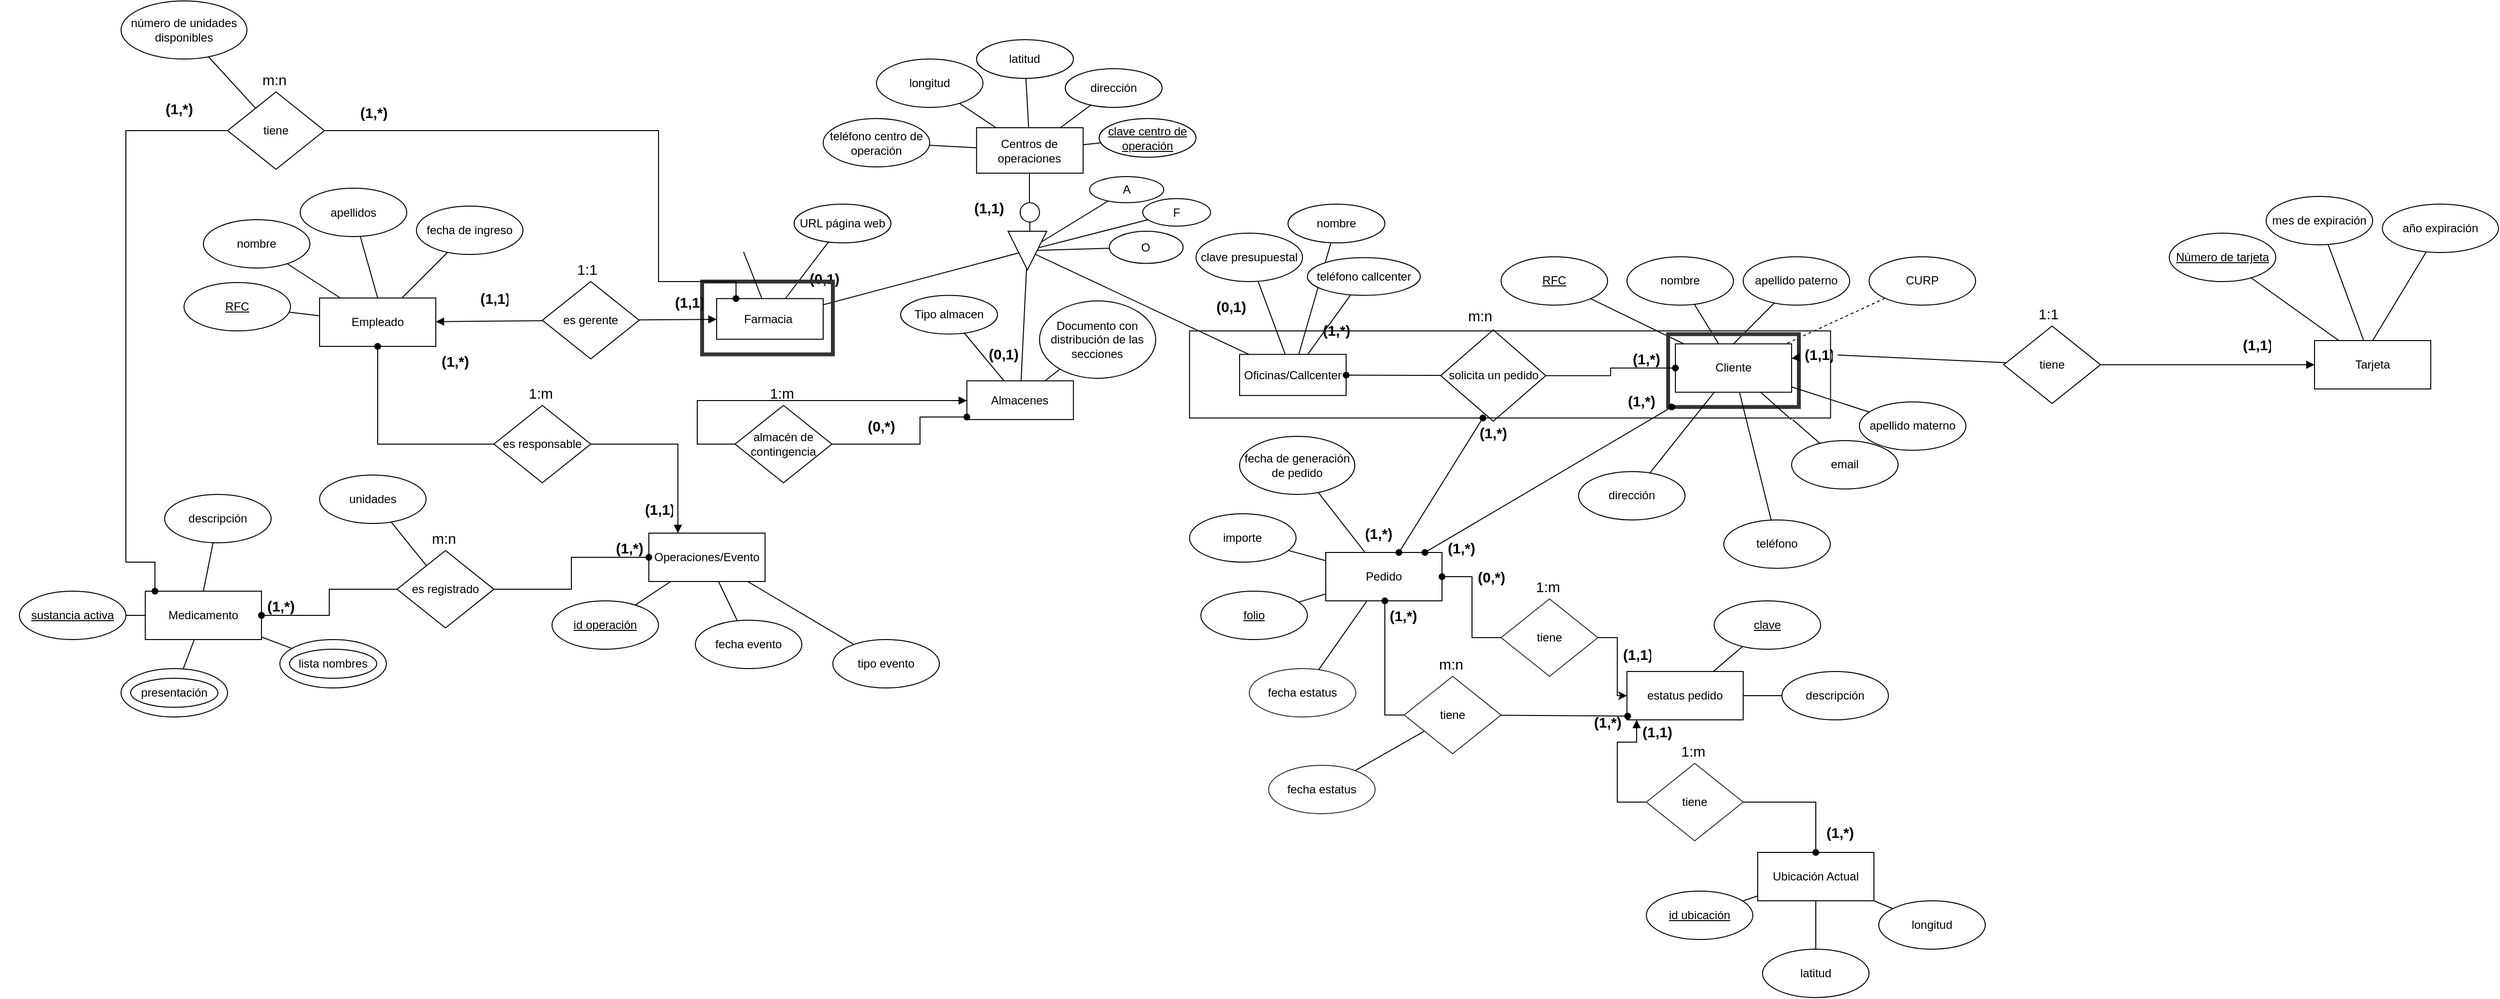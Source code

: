 <mxfile version="15.7.3" type="github">
  <diagram id="R2lEEEUBdFMjLlhIrx00" name="Page-1">
    <mxGraphModel dx="2477" dy="1007" grid="1" gridSize="10" guides="1" tooltips="1" connect="1" arrows="1" fold="1" page="1" pageScale="1" pageWidth="850" pageHeight="1100" math="0" shadow="0" extFonts="Permanent Marker^https://fonts.googleapis.com/css?family=Permanent+Marker">
      <root>
        <mxCell id="0" />
        <mxCell id="1" parent="0" />
        <mxCell id="tm-OnPX0d2Y-sGUrOIOd-1" value="" style="group" vertex="1" connectable="0" parent="1">
          <mxGeometry x="140.0" y="100" width="1100" height="398" as="geometry" />
        </mxCell>
        <mxCell id="tm-OnPX0d2Y-sGUrOIOd-2" style="edgeStyle=orthogonalEdgeStyle;rounded=0;orthogonalLoop=1;jettySize=auto;html=1;endArrow=none;endFill=0;fontSize=12;" edge="1" parent="tm-OnPX0d2Y-sGUrOIOd-1" target="tm-OnPX0d2Y-sGUrOIOd-26">
          <mxGeometry x="40.0" y="88" as="geometry">
            <mxPoint x="263.0" y="117.0" as="sourcePoint" />
            <mxPoint x="267.6" y="88" as="targetPoint" />
            <Array as="points">
              <mxPoint x="263.0" y="117" />
            </Array>
          </mxGeometry>
        </mxCell>
        <mxCell id="tm-OnPX0d2Y-sGUrOIOd-3" value="&lt;div style=&quot;text-align: justify&quot;&gt;&lt;br&gt;&lt;/div&gt;" style="triangle;whiteSpace=wrap;html=1;rotation=90;align=center;fontSize=12;" vertex="1" parent="tm-OnPX0d2Y-sGUrOIOd-1">
          <mxGeometry x="240.9" y="138" width="40" height="40" as="geometry" />
        </mxCell>
        <mxCell id="tm-OnPX0d2Y-sGUrOIOd-6" value="" style="endArrow=none;html=1;fontSize=12;rounded=0;" edge="1" parent="tm-OnPX0d2Y-sGUrOIOd-1" source="tm-OnPX0d2Y-sGUrOIOd-38" target="tm-OnPX0d2Y-sGUrOIOd-3">
          <mxGeometry x="40.0" y="88" width="50" height="50" as="geometry">
            <mxPoint x="125.9" y="158" as="sourcePoint" />
            <mxPoint x="175.9" y="108" as="targetPoint" />
          </mxGeometry>
        </mxCell>
        <mxCell id="tm-OnPX0d2Y-sGUrOIOd-8" value="" style="endArrow=none;html=1;fontSize=12;rounded=0;" edge="1" parent="tm-OnPX0d2Y-sGUrOIOd-1" source="tm-OnPX0d2Y-sGUrOIOd-3" target="tm-OnPX0d2Y-sGUrOIOd-4">
          <mxGeometry x="40.0" y="88" width="50" height="50" as="geometry">
            <mxPoint x="275.9" y="178" as="sourcePoint" />
            <mxPoint x="325.9" y="128" as="targetPoint" />
          </mxGeometry>
        </mxCell>
        <mxCell id="tm-OnPX0d2Y-sGUrOIOd-9" value="" style="group;fontSize=12;" vertex="1" connectable="0" parent="tm-OnPX0d2Y-sGUrOIOd-1">
          <mxGeometry x="191.7" y="88" width="100" height="61" as="geometry" />
        </mxCell>
        <mxCell id="tm-OnPX0d2Y-sGUrOIOd-10" style="edgeStyle=none;rounded=0;orthogonalLoop=1;jettySize=auto;html=1;startArrow=none;startFill=0;endArrow=none;endFill=0;fontSize=12;" edge="1" parent="tm-OnPX0d2Y-sGUrOIOd-1" source="tm-OnPX0d2Y-sGUrOIOd-55" target="tm-OnPX0d2Y-sGUrOIOd-3">
          <mxGeometry x="106.7" y="74" as="geometry">
            <mxPoint x="301.7" y="149" as="targetPoint" />
          </mxGeometry>
        </mxCell>
        <mxCell id="tm-OnPX0d2Y-sGUrOIOd-19" value="(1,1)" style="text;strokeColor=none;fillColor=none;spacingLeft=4;spacingRight=4;overflow=hidden;rotatable=0;points=[[0,0.5],[1,0.5]];portConstraint=eastwest;fontSize=15;fontStyle=1" vertex="1" parent="tm-OnPX0d2Y-sGUrOIOd-1">
          <mxGeometry x="200.0" y="98.5" width="50" height="30" as="geometry" />
        </mxCell>
        <mxCell id="tm-OnPX0d2Y-sGUrOIOd-20" style="edgeStyle=none;rounded=0;orthogonalLoop=1;jettySize=auto;html=1;startArrow=none;startFill=0;endArrow=none;endFill=0;fontSize=12;" edge="1" parent="tm-OnPX0d2Y-sGUrOIOd-1" source="tm-OnPX0d2Y-sGUrOIOd-35" target="tm-OnPX0d2Y-sGUrOIOd-3">
          <mxGeometry x="152.41" y="36.04" as="geometry">
            <mxPoint x="318.402" y="116.456" as="targetPoint" />
          </mxGeometry>
        </mxCell>
        <mxCell id="tm-OnPX0d2Y-sGUrOIOd-21" style="edgeStyle=none;rounded=0;orthogonalLoop=1;jettySize=auto;html=1;startArrow=none;startFill=0;endArrow=none;endFill=0;fontSize=12;" edge="1" parent="tm-OnPX0d2Y-sGUrOIOd-1" source="tm-OnPX0d2Y-sGUrOIOd-54" target="tm-OnPX0d2Y-sGUrOIOd-3">
          <mxGeometry x="176.01" y="74" as="geometry">
            <mxPoint x="342.002" y="154.416" as="targetPoint" />
          </mxGeometry>
        </mxCell>
        <mxCell id="tm-OnPX0d2Y-sGUrOIOd-22" style="edgeStyle=orthogonalEdgeStyle;curved=1;orthogonalLoop=1;jettySize=auto;html=1;exitX=0.5;exitY=1;exitDx=0;exitDy=0;endArrow=none;endFill=0;fontSize=12;rounded=0;" edge="1" parent="tm-OnPX0d2Y-sGUrOIOd-1" source="tm-OnPX0d2Y-sGUrOIOd-23">
          <mxGeometry x="40.0" y="88" as="geometry">
            <mxPoint x="263.387" y="138.0" as="targetPoint" />
          </mxGeometry>
        </mxCell>
        <mxCell id="tm-OnPX0d2Y-sGUrOIOd-23" value="" style="ellipse;whiteSpace=wrap;html=1;aspect=fixed;fontSize=12;" vertex="1" parent="tm-OnPX0d2Y-sGUrOIOd-1">
          <mxGeometry x="253.4" y="108.5" width="20" height="20" as="geometry" />
        </mxCell>
        <mxCell id="tm-OnPX0d2Y-sGUrOIOd-26" value="Centros de operaciones" style="whiteSpace=wrap;html=1;align=center;fontSize=12;" vertex="1" parent="tm-OnPX0d2Y-sGUrOIOd-1">
          <mxGeometry x="208.4" y="31" width="110" height="47" as="geometry" />
        </mxCell>
        <mxCell id="tm-OnPX0d2Y-sGUrOIOd-28" style="edgeStyle=none;rounded=0;orthogonalLoop=1;jettySize=auto;html=1;startArrow=none;startFill=0;endArrow=none;endFill=0;fontSize=12;" edge="1" parent="tm-OnPX0d2Y-sGUrOIOd-1" source="tm-OnPX0d2Y-sGUrOIOd-29" target="tm-OnPX0d2Y-sGUrOIOd-26">
          <mxGeometry x="88.4" y="8" as="geometry">
            <mxPoint x="268.4" y="48" as="sourcePoint" />
          </mxGeometry>
        </mxCell>
        <mxCell id="tm-OnPX0d2Y-sGUrOIOd-29" value="&lt;u&gt;clave centro de operación&lt;/u&gt;" style="ellipse;whiteSpace=wrap;html=1;align=center;fontSize=12;" vertex="1" parent="tm-OnPX0d2Y-sGUrOIOd-1">
          <mxGeometry x="335.0" y="21.5" width="100" height="40" as="geometry" />
        </mxCell>
        <mxCell id="tm-OnPX0d2Y-sGUrOIOd-33" value="(0,1)" style="text;strokeColor=none;fillColor=none;spacingLeft=4;spacingRight=4;overflow=hidden;rotatable=0;points=[[0,0.5],[1,0.5]];portConstraint=eastwest;fontSize=15;fontStyle=1" vertex="1" parent="tm-OnPX0d2Y-sGUrOIOd-1">
          <mxGeometry x="30.0" y="171.25" width="50" height="30" as="geometry" />
        </mxCell>
        <mxCell id="tm-OnPX0d2Y-sGUrOIOd-35" value="A" style="ellipse;whiteSpace=wrap;html=1;align=center;fontSize=12;" vertex="1" parent="tm-OnPX0d2Y-sGUrOIOd-1">
          <mxGeometry x="325.1" y="81.5" width="76.6" height="27" as="geometry" />
        </mxCell>
        <mxCell id="tm-OnPX0d2Y-sGUrOIOd-38" value="&lt;font style=&quot;font-size: 12px&quot;&gt;Farmacia&lt;span style=&quot;white-space: pre&quot;&gt;	&lt;/span&gt;&lt;/font&gt;" style="whiteSpace=wrap;html=1;align=center;fontSize=12;" vertex="1" parent="tm-OnPX0d2Y-sGUrOIOd-1">
          <mxGeometry x="-60.0" y="207.62" width="110" height="42" as="geometry" />
        </mxCell>
        <mxCell id="tm-OnPX0d2Y-sGUrOIOd-39" style="edgeStyle=none;rounded=0;orthogonalLoop=1;jettySize=auto;html=1;startArrow=none;startFill=0;endArrow=none;endFill=0;fontSize=12;" edge="1" parent="tm-OnPX0d2Y-sGUrOIOd-1" source="tm-OnPX0d2Y-sGUrOIOd-25" target="tm-OnPX0d2Y-sGUrOIOd-38">
          <mxGeometry x="-205.0" y="193.12" as="geometry">
            <mxPoint x="-70.0" y="268.12" as="targetPoint" />
          </mxGeometry>
        </mxCell>
        <mxCell id="tm-OnPX0d2Y-sGUrOIOd-41" value="(0,1)" style="text;strokeColor=none;fillColor=none;spacingLeft=4;spacingRight=4;overflow=hidden;rotatable=0;points=[[0,0.5],[1,0.5]];portConstraint=eastwest;fontSize=15;fontStyle=1" vertex="1" parent="tm-OnPX0d2Y-sGUrOIOd-1">
          <mxGeometry x="215.0" y="249.62" width="50" height="30" as="geometry" />
        </mxCell>
        <mxCell id="tm-OnPX0d2Y-sGUrOIOd-50" value="" style="group;fontSize=12;" vertex="1" connectable="0" parent="tm-OnPX0d2Y-sGUrOIOd-1">
          <mxGeometry x="300" y="-30" width="100" height="61" as="geometry" />
        </mxCell>
        <mxCell id="tm-OnPX0d2Y-sGUrOIOd-51" value="" style="group" vertex="1" connectable="0" parent="tm-OnPX0d2Y-sGUrOIOd-50">
          <mxGeometry width="100" height="40" as="geometry" />
        </mxCell>
        <mxCell id="tm-OnPX0d2Y-sGUrOIOd-52" value="dirección" style="ellipse;whiteSpace=wrap;html=1;align=center;" vertex="1" parent="tm-OnPX0d2Y-sGUrOIOd-51">
          <mxGeometry width="100" height="40" as="geometry" />
        </mxCell>
        <mxCell id="tm-OnPX0d2Y-sGUrOIOd-53" style="edgeStyle=none;rounded=0;orthogonalLoop=1;jettySize=auto;html=1;startArrow=none;startFill=0;endArrow=none;endFill=0;" edge="1" parent="tm-OnPX0d2Y-sGUrOIOd-1" source="tm-OnPX0d2Y-sGUrOIOd-52" target="tm-OnPX0d2Y-sGUrOIOd-26">
          <mxGeometry x="126.0" y="-17" as="geometry">
            <mxPoint x="261.0" y="58" as="targetPoint" />
          </mxGeometry>
        </mxCell>
        <mxCell id="tm-OnPX0d2Y-sGUrOIOd-54" value="O" style="ellipse;whiteSpace=wrap;html=1;align=center;" vertex="1" parent="tm-OnPX0d2Y-sGUrOIOd-1">
          <mxGeometry x="345.47" y="138" width="76.23" height="33.25" as="geometry" />
        </mxCell>
        <mxCell id="tm-OnPX0d2Y-sGUrOIOd-55" value="F" style="ellipse;whiteSpace=wrap;html=1;align=center;" vertex="1" parent="tm-OnPX0d2Y-sGUrOIOd-1">
          <mxGeometry x="380.0" y="104.25" width="70" height="28.5" as="geometry" />
        </mxCell>
        <mxCell id="tm-OnPX0d2Y-sGUrOIOd-56" value="" style="group" vertex="1" connectable="0" parent="tm-OnPX0d2Y-sGUrOIOd-1">
          <mxGeometry x="105.0" y="-40" width="110" height="50" as="geometry" />
        </mxCell>
        <mxCell id="tm-OnPX0d2Y-sGUrOIOd-57" value="longitud" style="ellipse;whiteSpace=wrap;html=1;align=center;" vertex="1" parent="tm-OnPX0d2Y-sGUrOIOd-56">
          <mxGeometry width="110" height="50" as="geometry" />
        </mxCell>
        <mxCell id="tm-OnPX0d2Y-sGUrOIOd-58" style="edgeStyle=none;rounded=0;orthogonalLoop=1;jettySize=auto;html=1;startArrow=none;startFill=0;endArrow=none;endFill=0;" edge="1" source="tm-OnPX0d2Y-sGUrOIOd-57" parent="tm-OnPX0d2Y-sGUrOIOd-1" target="tm-OnPX0d2Y-sGUrOIOd-26">
          <mxGeometry x="-91.6" y="10" as="geometry">
            <mxPoint x="-46.6" y="40" as="targetPoint" />
          </mxGeometry>
        </mxCell>
        <mxCell id="tm-OnPX0d2Y-sGUrOIOd-61" style="edgeStyle=none;rounded=0;orthogonalLoop=1;jettySize=auto;html=1;startArrow=none;startFill=0;endArrow=none;endFill=0;" edge="1" source="tm-OnPX0d2Y-sGUrOIOd-60" parent="tm-OnPX0d2Y-sGUrOIOd-1" target="tm-OnPX0d2Y-sGUrOIOd-26">
          <mxGeometry x="18.4" y="131" as="geometry">
            <mxPoint x="63.4" y="161" as="targetPoint" />
          </mxGeometry>
        </mxCell>
        <mxCell id="tm-OnPX0d2Y-sGUrOIOd-59" value="" style="group" vertex="1" connectable="0" parent="tm-OnPX0d2Y-sGUrOIOd-1">
          <mxGeometry x="50.0" y="21.5" width="110" height="50" as="geometry" />
        </mxCell>
        <mxCell id="tm-OnPX0d2Y-sGUrOIOd-60" value="teléfono centro de operación" style="ellipse;whiteSpace=wrap;html=1;align=center;" vertex="1" parent="tm-OnPX0d2Y-sGUrOIOd-59">
          <mxGeometry width="110" height="50" as="geometry" />
        </mxCell>
        <mxCell id="tm-OnPX0d2Y-sGUrOIOd-4" value="&lt;font style=&quot;font-size: 12px&quot;&gt;Oficinas/Callcenter&lt;/font&gt;" style="whiteSpace=wrap;html=1;align=center;fontSize=12;" vertex="1" parent="tm-OnPX0d2Y-sGUrOIOd-1">
          <mxGeometry x="480.0" y="265.27" width="110" height="42.5" as="geometry" />
        </mxCell>
        <mxCell id="tm-OnPX0d2Y-sGUrOIOd-17" style="edgeStyle=none;rounded=0;orthogonalLoop=1;jettySize=auto;html=1;startArrow=none;startFill=0;endArrow=none;endFill=0;fontSize=12;" edge="1" parent="tm-OnPX0d2Y-sGUrOIOd-1" source="tm-OnPX0d2Y-sGUrOIOd-49" target="tm-OnPX0d2Y-sGUrOIOd-4">
          <mxGeometry x="306.7" y="167.12" as="geometry">
            <mxPoint x="441.7" y="242.12" as="targetPoint" />
          </mxGeometry>
        </mxCell>
        <mxCell id="tm-OnPX0d2Y-sGUrOIOd-18" style="edgeStyle=none;rounded=0;orthogonalLoop=1;jettySize=auto;html=1;startArrow=none;startFill=0;endArrow=none;endFill=0;fontSize=12;" edge="1" parent="tm-OnPX0d2Y-sGUrOIOd-1" source="tm-OnPX0d2Y-sGUrOIOd-47" target="tm-OnPX0d2Y-sGUrOIOd-4">
          <mxGeometry x="536.7" y="187.12" as="geometry">
            <mxPoint x="671.7" y="262.12" as="targetPoint" />
          </mxGeometry>
        </mxCell>
        <mxCell id="tm-OnPX0d2Y-sGUrOIOd-34" value="(0,1)" style="text;strokeColor=none;fillColor=none;spacingLeft=4;spacingRight=4;overflow=hidden;rotatable=0;points=[[0,0.5],[1,0.5]];portConstraint=eastwest;fontSize=15;fontStyle=1" vertex="1" parent="tm-OnPX0d2Y-sGUrOIOd-1">
          <mxGeometry x="450.0" y="200.62" width="50" height="30" as="geometry" />
        </mxCell>
        <mxCell id="tm-OnPX0d2Y-sGUrOIOd-70" style="edgeStyle=none;rounded=0;orthogonalLoop=1;jettySize=auto;html=1;startArrow=none;startFill=0;endArrow=none;endFill=0;" edge="1" source="tm-OnPX0d2Y-sGUrOIOd-69" parent="tm-OnPX0d2Y-sGUrOIOd-1" target="tm-OnPX0d2Y-sGUrOIOd-4">
          <mxGeometry x="600" y="223.62" as="geometry">
            <mxPoint x="645" y="253.62" as="targetPoint" />
          </mxGeometry>
        </mxCell>
        <mxCell id="tm-OnPX0d2Y-sGUrOIOd-25" value="URL página web" style="ellipse;whiteSpace=wrap;html=1;align=center;" vertex="1" parent="tm-OnPX0d2Y-sGUrOIOd-1">
          <mxGeometry x="20" y="110" width="100" height="40" as="geometry" />
        </mxCell>
        <mxCell id="tm-OnPX0d2Y-sGUrOIOd-44" value="Documento con distribución de las secciones" style="ellipse;whiteSpace=wrap;html=1;align=center;" vertex="1" parent="tm-OnPX0d2Y-sGUrOIOd-1">
          <mxGeometry x="273.4" y="210" width="120" height="80" as="geometry" />
        </mxCell>
        <mxCell id="tm-OnPX0d2Y-sGUrOIOd-68" value="" style="group" vertex="1" connectable="0" parent="tm-OnPX0d2Y-sGUrOIOd-1">
          <mxGeometry x="435" y="140" width="110" height="50" as="geometry" />
        </mxCell>
        <mxCell id="tm-OnPX0d2Y-sGUrOIOd-69" value="clave presupuestal" style="ellipse;whiteSpace=wrap;html=1;align=center;" vertex="1" parent="tm-OnPX0d2Y-sGUrOIOd-68">
          <mxGeometry width="110" height="50" as="geometry" />
        </mxCell>
        <mxCell id="tm-OnPX0d2Y-sGUrOIOd-48" value="" style="group;fontSize=12;" vertex="1" connectable="0" parent="tm-OnPX0d2Y-sGUrOIOd-1">
          <mxGeometry x="530.0" y="110" width="100" height="40" as="geometry" />
        </mxCell>
        <mxCell id="tm-OnPX0d2Y-sGUrOIOd-49" value="nombre" style="ellipse;whiteSpace=wrap;html=1;align=center;" vertex="1" parent="tm-OnPX0d2Y-sGUrOIOd-48">
          <mxGeometry width="100" height="40" as="geometry" />
        </mxCell>
        <mxCell id="tm-OnPX0d2Y-sGUrOIOd-45" value="" style="group;fontSize=12;" vertex="1" connectable="0" parent="tm-OnPX0d2Y-sGUrOIOd-1">
          <mxGeometry x="550" y="165.25" width="116.6" height="59.5" as="geometry" />
        </mxCell>
        <mxCell id="tm-OnPX0d2Y-sGUrOIOd-46" value="" style="group" vertex="1" connectable="0" parent="tm-OnPX0d2Y-sGUrOIOd-45">
          <mxGeometry width="116.6" height="39.016" as="geometry" />
        </mxCell>
        <mxCell id="tm-OnPX0d2Y-sGUrOIOd-47" value="teléfono callcenter" style="ellipse;whiteSpace=wrap;html=1;align=center;" vertex="1" parent="tm-OnPX0d2Y-sGUrOIOd-46">
          <mxGeometry width="116.6" height="39.016" as="geometry" />
        </mxCell>
        <mxCell id="tm-OnPX0d2Y-sGUrOIOd-11" value="" style="group;fontSize=12;" vertex="1" connectable="0" parent="tm-OnPX0d2Y-sGUrOIOd-1">
          <mxGeometry x="130.0" y="204.27" width="100" height="133.23" as="geometry" />
        </mxCell>
        <mxCell id="tm-OnPX0d2Y-sGUrOIOd-12" value="" style="group" vertex="1" connectable="0" parent="tm-OnPX0d2Y-sGUrOIOd-11">
          <mxGeometry width="100" height="40" as="geometry" />
        </mxCell>
        <mxCell id="tm-OnPX0d2Y-sGUrOIOd-13" value="Tipo almacen" style="ellipse;whiteSpace=wrap;html=1;align=center;" vertex="1" parent="tm-OnPX0d2Y-sGUrOIOd-12">
          <mxGeometry width="100" height="40" as="geometry" />
        </mxCell>
        <mxCell id="tm-OnPX0d2Y-sGUrOIOd-301" value="" style="group" vertex="1" connectable="0" parent="tm-OnPX0d2Y-sGUrOIOd-1">
          <mxGeometry x="-111.0" y="290" width="241" height="108" as="geometry" />
        </mxCell>
        <mxCell id="tm-OnPX0d2Y-sGUrOIOd-304" value="almacén de contingencia" style="rhombus;whiteSpace=wrap;html=1;" vertex="1" parent="tm-OnPX0d2Y-sGUrOIOd-301">
          <mxGeometry x="70" y="28" width="100" height="80" as="geometry" />
        </mxCell>
        <mxCell id="tm-OnPX0d2Y-sGUrOIOd-305" value="1:m" style="text;strokeColor=none;fillColor=none;spacingLeft=4;spacingRight=4;overflow=hidden;rotatable=0;points=[[0,0.5],[1,0.5]];portConstraint=eastwest;fontSize=15;" vertex="1" parent="tm-OnPX0d2Y-sGUrOIOd-301">
          <mxGeometry x="100" width="40" height="30" as="geometry" />
        </mxCell>
        <mxCell id="tm-OnPX0d2Y-sGUrOIOd-307" value="(0,*)" style="text;strokeColor=none;fillColor=none;spacingLeft=4;spacingRight=4;overflow=hidden;rotatable=0;points=[[0,0.5],[1,0.5]];portConstraint=eastwest;fontSize=15;fontStyle=1" vertex="1" parent="tm-OnPX0d2Y-sGUrOIOd-301">
          <mxGeometry x="201" y="34" width="40" height="30" as="geometry" />
        </mxCell>
        <mxCell id="tm-OnPX0d2Y-sGUrOIOd-339" style="edgeStyle=none;rounded=0;orthogonalLoop=1;jettySize=auto;html=1;startArrow=none;startFill=0;endArrow=oval;endFill=1;" edge="1" parent="tm-OnPX0d2Y-sGUrOIOd-1" source="tm-OnPX0d2Y-sGUrOIOd-340" target="tm-OnPX0d2Y-sGUrOIOd-4">
          <mxGeometry relative="1" as="geometry">
            <mxPoint x="620" y="248" as="targetPoint" />
          </mxGeometry>
        </mxCell>
        <mxCell id="tm-OnPX0d2Y-sGUrOIOd-342" value="(1,*)" style="text;strokeColor=none;fillColor=none;spacingLeft=4;spacingRight=4;overflow=hidden;rotatable=0;points=[[0,0.5],[1,0.5]];portConstraint=eastwest;fontSize=15;fontStyle=1" vertex="1" parent="tm-OnPX0d2Y-sGUrOIOd-1">
          <mxGeometry x="560" y="224.75" width="40" height="30" as="geometry" />
        </mxCell>
        <mxCell id="tm-OnPX0d2Y-sGUrOIOd-337" value="" style="group" vertex="1" connectable="0" parent="tm-OnPX0d2Y-sGUrOIOd-1">
          <mxGeometry x="590" y="210" width="510" height="151" as="geometry" />
        </mxCell>
        <mxCell id="tm-OnPX0d2Y-sGUrOIOd-340" value="solicita un pedido" style="rhombus;whiteSpace=wrap;html=1;" vertex="1" parent="tm-OnPX0d2Y-sGUrOIOd-337">
          <mxGeometry x="97.66" y="30" width="108.511" height="94.38" as="geometry" />
        </mxCell>
        <mxCell id="tm-OnPX0d2Y-sGUrOIOd-346" value="" style="rounded=0;whiteSpace=wrap;html=1;fillColor=none;" vertex="1" parent="tm-OnPX0d2Y-sGUrOIOd-337">
          <mxGeometry x="-161.681" y="31" width="661.915" height="90" as="geometry" />
        </mxCell>
        <mxCell id="tm-OnPX0d2Y-sGUrOIOd-356" value="(1,*)" style="text;strokeColor=none;fillColor=none;spacingLeft=4;spacingRight=4;overflow=hidden;rotatable=0;points=[[0,0.5],[1,0.5]];portConstraint=eastwest;fontSize=15;fontStyle=1" vertex="1" parent="tm-OnPX0d2Y-sGUrOIOd-337">
          <mxGeometry x="285" y="88" width="40" height="30" as="geometry" />
        </mxCell>
        <mxCell id="tm-OnPX0d2Y-sGUrOIOd-360" value="(1,*)" style="text;strokeColor=none;fillColor=none;spacingLeft=4;spacingRight=4;overflow=hidden;rotatable=0;points=[[0,0.5],[1,0.5]];portConstraint=eastwest;fontSize=15;fontStyle=1" vertex="1" parent="tm-OnPX0d2Y-sGUrOIOd-337">
          <mxGeometry x="131.91" y="121" width="40" height="30" as="geometry" />
        </mxCell>
        <mxCell id="tm-OnPX0d2Y-sGUrOIOd-341" value="m:n" style="text;strokeColor=none;fillColor=none;spacingLeft=4;spacingRight=4;overflow=hidden;rotatable=0;points=[[0,0.5],[1,0.5]];portConstraint=eastwest;fontSize=15;" vertex="1" parent="tm-OnPX0d2Y-sGUrOIOd-1">
          <mxGeometry x="710" y="210" width="50" height="30" as="geometry" />
        </mxCell>
        <mxCell id="tm-OnPX0d2Y-sGUrOIOd-349" value="" style="rounded=0;whiteSpace=wrap;html=1;strokeWidth=4;fillColor=none;strokeColor=#333333;" vertex="1" parent="tm-OnPX0d2Y-sGUrOIOd-1">
          <mxGeometry x="-75" y="190" width="135" height="75.27" as="geometry" />
        </mxCell>
        <mxCell id="tm-OnPX0d2Y-sGUrOIOd-37" value="latitud" style="ellipse;whiteSpace=wrap;html=1;align=center;" vertex="1" parent="1">
          <mxGeometry x="348.4" y="40" width="100" height="40" as="geometry" />
        </mxCell>
        <mxCell id="tm-OnPX0d2Y-sGUrOIOd-27" style="edgeStyle=none;rounded=0;orthogonalLoop=1;jettySize=auto;html=1;startArrow=none;startFill=0;endArrow=none;endFill=0;fontSize=12;" edge="1" parent="1" source="tm-OnPX0d2Y-sGUrOIOd-37" target="tm-OnPX0d2Y-sGUrOIOd-26">
          <mxGeometry x="228.4" y="108" as="geometry" />
        </mxCell>
        <mxCell id="tm-OnPX0d2Y-sGUrOIOd-40" style="edgeStyle=none;rounded=0;orthogonalLoop=1;jettySize=auto;html=1;startArrow=none;startFill=0;endArrow=none;endFill=0;fontSize=12;" edge="1" parent="1" target="tm-OnPX0d2Y-sGUrOIOd-38">
          <mxGeometry x="-15.0" y="213.12" as="geometry">
            <mxPoint x="120.0" y="288.12" as="targetPoint" />
            <mxPoint x="107.804" y="259.255" as="sourcePoint" />
          </mxGeometry>
        </mxCell>
        <mxCell id="tm-OnPX0d2Y-sGUrOIOd-71" value="" style="group" vertex="1" connectable="0" parent="1">
          <mxGeometry x="-450" y="201" width="521" height="186" as="geometry" />
        </mxCell>
        <mxCell id="tm-OnPX0d2Y-sGUrOIOd-72" value="Empleado" style="whiteSpace=wrap;html=1;align=center;" vertex="1" parent="tm-OnPX0d2Y-sGUrOIOd-71">
          <mxGeometry x="120" y="106" width="120" height="50" as="geometry" />
        </mxCell>
        <mxCell id="tm-OnPX0d2Y-sGUrOIOd-73" style="edgeStyle=none;rounded=0;orthogonalLoop=1;jettySize=auto;html=1;startArrow=none;startFill=0;endArrow=none;endFill=0;" edge="1" parent="tm-OnPX0d2Y-sGUrOIOd-71" source="tm-OnPX0d2Y-sGUrOIOd-74" target="tm-OnPX0d2Y-sGUrOIOd-72">
          <mxGeometry relative="1" as="geometry" />
        </mxCell>
        <mxCell id="tm-OnPX0d2Y-sGUrOIOd-74" value="RFC" style="ellipse;whiteSpace=wrap;html=1;align=center;fontStyle=4;" vertex="1" parent="tm-OnPX0d2Y-sGUrOIOd-71">
          <mxGeometry x="-20" y="90" width="110" height="50" as="geometry" />
        </mxCell>
        <mxCell id="tm-OnPX0d2Y-sGUrOIOd-77" value="" style="group" vertex="1" connectable="0" parent="tm-OnPX0d2Y-sGUrOIOd-71">
          <mxGeometry x="100" y="-7.5" width="110" height="50" as="geometry" />
        </mxCell>
        <mxCell id="tm-OnPX0d2Y-sGUrOIOd-78" value="" style="group" vertex="1" connectable="0" parent="tm-OnPX0d2Y-sGUrOIOd-77">
          <mxGeometry width="110" height="50" as="geometry" />
        </mxCell>
        <mxCell id="tm-OnPX0d2Y-sGUrOIOd-79" value="apellidos" style="ellipse;whiteSpace=wrap;html=1;align=center;" vertex="1" parent="tm-OnPX0d2Y-sGUrOIOd-78">
          <mxGeometry width="110" height="50" as="geometry" />
        </mxCell>
        <mxCell id="tm-OnPX0d2Y-sGUrOIOd-80" style="edgeStyle=none;rounded=0;orthogonalLoop=1;jettySize=auto;html=1;startArrow=none;startFill=0;endArrow=none;endFill=0;" edge="1" parent="tm-OnPX0d2Y-sGUrOIOd-71" source="tm-OnPX0d2Y-sGUrOIOd-76" target="tm-OnPX0d2Y-sGUrOIOd-72">
          <mxGeometry relative="1" as="geometry" />
        </mxCell>
        <mxCell id="tm-OnPX0d2Y-sGUrOIOd-81" value="" style="group" vertex="1" connectable="0" parent="tm-OnPX0d2Y-sGUrOIOd-71">
          <mxGeometry x="300" y="70" width="110" height="50" as="geometry" />
        </mxCell>
        <mxCell id="tm-OnPX0d2Y-sGUrOIOd-84" style="edgeStyle=none;rounded=0;orthogonalLoop=1;jettySize=auto;html=1;entryX=0.5;entryY=0;entryDx=0;entryDy=0;startArrow=none;startFill=0;endArrow=none;endFill=0;" edge="1" parent="tm-OnPX0d2Y-sGUrOIOd-81" source="tm-OnPX0d2Y-sGUrOIOd-83">
          <mxGeometry relative="1" as="geometry" />
        </mxCell>
        <mxCell id="tm-OnPX0d2Y-sGUrOIOd-85" style="edgeStyle=none;rounded=0;orthogonalLoop=1;jettySize=auto;html=1;startArrow=none;startFill=0;endArrow=none;endFill=0;" edge="1" parent="tm-OnPX0d2Y-sGUrOIOd-71" source="tm-OnPX0d2Y-sGUrOIOd-83" target="tm-OnPX0d2Y-sGUrOIOd-72">
          <mxGeometry relative="1" as="geometry" />
        </mxCell>
        <mxCell id="tm-OnPX0d2Y-sGUrOIOd-86" style="edgeStyle=none;rounded=0;orthogonalLoop=1;jettySize=auto;html=1;entryX=0.5;entryY=0;entryDx=0;entryDy=0;startArrow=none;startFill=0;endArrow=none;endFill=0;" edge="1" parent="tm-OnPX0d2Y-sGUrOIOd-71" source="tm-OnPX0d2Y-sGUrOIOd-79" target="tm-OnPX0d2Y-sGUrOIOd-72">
          <mxGeometry relative="1" as="geometry" />
        </mxCell>
        <mxCell id="tm-OnPX0d2Y-sGUrOIOd-75" value="" style="group" vertex="1" connectable="0" parent="tm-OnPX0d2Y-sGUrOIOd-71">
          <mxGeometry y="25" width="110" height="50" as="geometry" />
        </mxCell>
        <mxCell id="tm-OnPX0d2Y-sGUrOIOd-76" value="nombre" style="ellipse;whiteSpace=wrap;html=1;align=center;" vertex="1" parent="tm-OnPX0d2Y-sGUrOIOd-75">
          <mxGeometry width="110" height="50" as="geometry" />
        </mxCell>
        <mxCell id="tm-OnPX0d2Y-sGUrOIOd-83" value="fecha de ingreso" style="ellipse;whiteSpace=wrap;html=1;align=center;" vertex="1" parent="tm-OnPX0d2Y-sGUrOIOd-71">
          <mxGeometry x="220" y="11" width="110" height="50" as="geometry" />
        </mxCell>
        <mxCell id="tm-OnPX0d2Y-sGUrOIOd-294" value="" style="group" vertex="1" connectable="0" parent="tm-OnPX0d2Y-sGUrOIOd-71">
          <mxGeometry x="280" y="61" width="241" height="108" as="geometry" />
        </mxCell>
        <mxCell id="tm-OnPX0d2Y-sGUrOIOd-297" value="es gerente" style="rhombus;whiteSpace=wrap;html=1;" vertex="1" parent="tm-OnPX0d2Y-sGUrOIOd-294">
          <mxGeometry x="70" y="28" width="100" height="80" as="geometry" />
        </mxCell>
        <mxCell id="tm-OnPX0d2Y-sGUrOIOd-298" value="1:1" style="text;strokeColor=none;fillColor=none;spacingLeft=4;spacingRight=4;overflow=hidden;rotatable=0;points=[[0,0.5],[1,0.5]];portConstraint=eastwest;fontSize=15;" vertex="1" parent="tm-OnPX0d2Y-sGUrOIOd-294">
          <mxGeometry x="100" width="40" height="30" as="geometry" />
        </mxCell>
        <mxCell id="tm-OnPX0d2Y-sGUrOIOd-299" value="(1,1)" style="text;strokeColor=none;fillColor=none;spacingLeft=4;spacingRight=4;overflow=hidden;rotatable=0;points=[[0,0.5],[1,0.5]];portConstraint=eastwest;fontSize=15;fontStyle=1" vertex="1" parent="tm-OnPX0d2Y-sGUrOIOd-294">
          <mxGeometry y="30" width="40" height="30" as="geometry" />
        </mxCell>
        <mxCell id="tm-OnPX0d2Y-sGUrOIOd-300" value="(1,1)" style="text;strokeColor=none;fillColor=none;spacingLeft=4;spacingRight=4;overflow=hidden;rotatable=0;points=[[0,0.5],[1,0.5]];portConstraint=eastwest;fontSize=15;fontStyle=1" vertex="1" parent="tm-OnPX0d2Y-sGUrOIOd-294">
          <mxGeometry x="201" y="34" width="40" height="30" as="geometry" />
        </mxCell>
        <mxCell id="tm-OnPX0d2Y-sGUrOIOd-296" style="edgeStyle=none;rounded=0;orthogonalLoop=1;jettySize=auto;html=1;startArrow=none;startFill=0;endArrow=block;endFill=1;" edge="1" parent="tm-OnPX0d2Y-sGUrOIOd-71" source="tm-OnPX0d2Y-sGUrOIOd-297" target="tm-OnPX0d2Y-sGUrOIOd-72">
          <mxGeometry relative="1" as="geometry">
            <mxPoint x="290" y="129" as="targetPoint" />
          </mxGeometry>
        </mxCell>
        <mxCell id="tm-OnPX0d2Y-sGUrOIOd-317" value="(1,*)" style="text;strokeColor=none;fillColor=none;spacingLeft=4;spacingRight=4;overflow=hidden;rotatable=0;points=[[0,0.5],[1,0.5]];portConstraint=eastwest;fontSize=15;fontStyle=1" vertex="1" parent="tm-OnPX0d2Y-sGUrOIOd-71">
          <mxGeometry x="240" y="156" width="40" height="30" as="geometry" />
        </mxCell>
        <mxCell id="tm-OnPX0d2Y-sGUrOIOd-110" value="" style="group" vertex="1" connectable="0" parent="1">
          <mxGeometry x="-660" y="520" width="410" height="190" as="geometry" />
        </mxCell>
        <mxCell id="tm-OnPX0d2Y-sGUrOIOd-87" value="" style="group" vertex="1" connectable="0" parent="tm-OnPX0d2Y-sGUrOIOd-110">
          <mxGeometry width="410" height="140" as="geometry" />
        </mxCell>
        <mxCell id="tm-OnPX0d2Y-sGUrOIOd-88" value="Medicamento" style="whiteSpace=wrap;html=1;align=center;" vertex="1" parent="tm-OnPX0d2Y-sGUrOIOd-87">
          <mxGeometry x="150" y="90" width="120" height="50" as="geometry" />
        </mxCell>
        <mxCell id="tm-OnPX0d2Y-sGUrOIOd-89" style="edgeStyle=none;rounded=0;orthogonalLoop=1;jettySize=auto;html=1;startArrow=none;startFill=0;endArrow=none;endFill=0;" edge="1" parent="tm-OnPX0d2Y-sGUrOIOd-87" source="tm-OnPX0d2Y-sGUrOIOd-90" target="tm-OnPX0d2Y-sGUrOIOd-88">
          <mxGeometry relative="1" as="geometry" />
        </mxCell>
        <mxCell id="tm-OnPX0d2Y-sGUrOIOd-90" value="sustancia activa" style="ellipse;whiteSpace=wrap;html=1;align=center;fontStyle=4;" vertex="1" parent="tm-OnPX0d2Y-sGUrOIOd-87">
          <mxGeometry x="20" y="90" width="110" height="50" as="geometry" />
        </mxCell>
        <mxCell id="tm-OnPX0d2Y-sGUrOIOd-97" value="" style="group" vertex="1" connectable="0" parent="tm-OnPX0d2Y-sGUrOIOd-87">
          <mxGeometry x="289" y="140" width="110" height="50" as="geometry" />
        </mxCell>
        <mxCell id="tm-OnPX0d2Y-sGUrOIOd-98" value="" style="group" vertex="1" connectable="0" parent="tm-OnPX0d2Y-sGUrOIOd-97">
          <mxGeometry width="110" height="50" as="geometry" />
        </mxCell>
        <mxCell id="tm-OnPX0d2Y-sGUrOIOd-99" value="lista nombres" style="ellipse;whiteSpace=wrap;html=1;align=center;" vertex="1" parent="tm-OnPX0d2Y-sGUrOIOd-98">
          <mxGeometry width="110" height="50" as="geometry" />
        </mxCell>
        <mxCell id="tm-OnPX0d2Y-sGUrOIOd-100" style="edgeStyle=none;rounded=0;orthogonalLoop=1;jettySize=auto;html=1;entryX=0.5;entryY=0;entryDx=0;entryDy=0;startArrow=none;startFill=0;endArrow=none;endFill=0;" edge="1" parent="tm-OnPX0d2Y-sGUrOIOd-97" source="tm-OnPX0d2Y-sGUrOIOd-99">
          <mxGeometry relative="1" as="geometry" />
        </mxCell>
        <mxCell id="tm-OnPX0d2Y-sGUrOIOd-101" style="edgeStyle=none;rounded=0;orthogonalLoop=1;jettySize=auto;html=1;startArrow=none;startFill=0;endArrow=none;endFill=0;" edge="1" parent="tm-OnPX0d2Y-sGUrOIOd-87" source="tm-OnPX0d2Y-sGUrOIOd-99" target="tm-OnPX0d2Y-sGUrOIOd-88">
          <mxGeometry relative="1" as="geometry" />
        </mxCell>
        <mxCell id="tm-OnPX0d2Y-sGUrOIOd-102" style="edgeStyle=none;rounded=0;orthogonalLoop=1;jettySize=auto;html=1;entryX=0.5;entryY=0;entryDx=0;entryDy=0;startArrow=none;startFill=0;endArrow=none;endFill=0;" edge="1" parent="tm-OnPX0d2Y-sGUrOIOd-87" source="tm-OnPX0d2Y-sGUrOIOd-95" target="tm-OnPX0d2Y-sGUrOIOd-88">
          <mxGeometry relative="1" as="geometry" />
        </mxCell>
        <mxCell id="tm-OnPX0d2Y-sGUrOIOd-93" value="" style="group" vertex="1" connectable="0" parent="tm-OnPX0d2Y-sGUrOIOd-87">
          <mxGeometry x="170" y="-10" width="110" height="50" as="geometry" />
        </mxCell>
        <mxCell id="tm-OnPX0d2Y-sGUrOIOd-94" value="" style="group" vertex="1" connectable="0" parent="tm-OnPX0d2Y-sGUrOIOd-93">
          <mxGeometry width="110" height="50" as="geometry" />
        </mxCell>
        <mxCell id="tm-OnPX0d2Y-sGUrOIOd-95" value="descripción" style="ellipse;whiteSpace=wrap;html=1;align=center;" vertex="1" parent="tm-OnPX0d2Y-sGUrOIOd-94">
          <mxGeometry width="110" height="50" as="geometry" />
        </mxCell>
        <mxCell id="tm-OnPX0d2Y-sGUrOIOd-324" value="(1,*)" style="text;strokeColor=none;fillColor=none;spacingLeft=4;spacingRight=4;overflow=hidden;rotatable=0;points=[[0,0.5],[1,0.5]];portConstraint=eastwest;fontSize=15;fontStyle=1" vertex="1" parent="tm-OnPX0d2Y-sGUrOIOd-87">
          <mxGeometry x="270" y="90" width="60" height="20" as="geometry" />
        </mxCell>
        <mxCell id="tm-OnPX0d2Y-sGUrOIOd-103" value="lista nombres" style="ellipse;whiteSpace=wrap;html=1;align=center;" vertex="1" parent="tm-OnPX0d2Y-sGUrOIOd-110">
          <mxGeometry x="299" y="150" width="90" height="30" as="geometry" />
        </mxCell>
        <mxCell id="tm-OnPX0d2Y-sGUrOIOd-128" value="" style="group" vertex="1" connectable="0" parent="1">
          <mxGeometry x="-495" y="66" width="241" height="108" as="geometry" />
        </mxCell>
        <mxCell id="tm-OnPX0d2Y-sGUrOIOd-131" value="tiene" style="rhombus;whiteSpace=wrap;html=1;" vertex="1" parent="tm-OnPX0d2Y-sGUrOIOd-128">
          <mxGeometry x="70" y="28" width="100" height="80" as="geometry" />
        </mxCell>
        <mxCell id="tm-OnPX0d2Y-sGUrOIOd-132" value="m:n" style="text;strokeColor=none;fillColor=none;spacingLeft=4;spacingRight=4;overflow=hidden;rotatable=0;points=[[0,0.5],[1,0.5]];portConstraint=eastwest;fontSize=15;" vertex="1" parent="tm-OnPX0d2Y-sGUrOIOd-128">
          <mxGeometry x="100" width="40" height="30" as="geometry" />
        </mxCell>
        <mxCell id="tm-OnPX0d2Y-sGUrOIOd-133" value="(1,*)" style="text;strokeColor=none;fillColor=none;spacingLeft=4;spacingRight=4;overflow=hidden;rotatable=0;points=[[0,0.5],[1,0.5]];portConstraint=eastwest;fontSize=15;fontStyle=1" vertex="1" parent="tm-OnPX0d2Y-sGUrOIOd-128">
          <mxGeometry y="30" width="40" height="30" as="geometry" />
        </mxCell>
        <mxCell id="tm-OnPX0d2Y-sGUrOIOd-134" value="(1,*)" style="text;strokeColor=none;fillColor=none;spacingLeft=4;spacingRight=4;overflow=hidden;rotatable=0;points=[[0,0.5],[1,0.5]];portConstraint=eastwest;fontSize=15;fontStyle=1" vertex="1" parent="tm-OnPX0d2Y-sGUrOIOd-128">
          <mxGeometry x="201" y="34" width="40" height="30" as="geometry" />
        </mxCell>
        <mxCell id="tm-OnPX0d2Y-sGUrOIOd-120" style="edgeStyle=none;rounded=0;orthogonalLoop=1;jettySize=auto;html=1;startArrow=none;startFill=0;endArrow=none;endFill=0;" edge="1" parent="1" source="tm-OnPX0d2Y-sGUrOIOd-116" target="tm-OnPX0d2Y-sGUrOIOd-131">
          <mxGeometry relative="1" as="geometry">
            <mxPoint x="-147.368" y="110" as="targetPoint" />
          </mxGeometry>
        </mxCell>
        <mxCell id="tm-OnPX0d2Y-sGUrOIOd-220" value="" style="group" vertex="1" connectable="0" parent="1">
          <mxGeometry x="559" y="480" width="502" height="218" as="geometry" />
        </mxCell>
        <mxCell id="tm-OnPX0d2Y-sGUrOIOd-221" value="Pedido" style="whiteSpace=wrap;html=1;align=center;" vertex="1" parent="tm-OnPX0d2Y-sGUrOIOd-220">
          <mxGeometry x="150" y="90" width="120" height="50" as="geometry" />
        </mxCell>
        <mxCell id="tm-OnPX0d2Y-sGUrOIOd-235" style="edgeStyle=none;rounded=0;orthogonalLoop=1;jettySize=auto;html=1;startArrow=none;startFill=0;endArrow=none;endFill=0;" edge="1" parent="tm-OnPX0d2Y-sGUrOIOd-220" source="tm-OnPX0d2Y-sGUrOIOd-228" target="tm-OnPX0d2Y-sGUrOIOd-221">
          <mxGeometry relative="1" as="geometry" />
        </mxCell>
        <mxCell id="tm-OnPX0d2Y-sGUrOIOd-358" value="(1,*)" style="text;strokeColor=none;fillColor=none;spacingLeft=4;spacingRight=4;overflow=hidden;rotatable=0;points=[[0,0.5],[1,0.5]];portConstraint=eastwest;fontSize=15;fontStyle=1" vertex="1" parent="tm-OnPX0d2Y-sGUrOIOd-220">
          <mxGeometry x="270" y="70" width="40" height="30" as="geometry" />
        </mxCell>
        <mxCell id="tm-OnPX0d2Y-sGUrOIOd-359" value="(1,*)" style="text;strokeColor=none;fillColor=none;spacingLeft=4;spacingRight=4;overflow=hidden;rotatable=0;points=[[0,0.5],[1,0.5]];portConstraint=eastwest;fontSize=15;fontStyle=1" vertex="1" parent="tm-OnPX0d2Y-sGUrOIOd-220">
          <mxGeometry x="184.5" y="55" width="40" height="30" as="geometry" />
        </mxCell>
        <mxCell id="tm-OnPX0d2Y-sGUrOIOd-226" value="" style="group" vertex="1" connectable="0" parent="tm-OnPX0d2Y-sGUrOIOd-220">
          <mxGeometry x="9.32" y="50" width="110" height="50" as="geometry" />
        </mxCell>
        <mxCell id="tm-OnPX0d2Y-sGUrOIOd-227" value="" style="group" vertex="1" connectable="0" parent="tm-OnPX0d2Y-sGUrOIOd-226">
          <mxGeometry width="110" height="50" as="geometry" />
        </mxCell>
        <mxCell id="tm-OnPX0d2Y-sGUrOIOd-228" value="importe" style="ellipse;whiteSpace=wrap;html=1;align=center;" vertex="1" parent="tm-OnPX0d2Y-sGUrOIOd-227">
          <mxGeometry width="110" height="50" as="geometry" />
        </mxCell>
        <mxCell id="tm-OnPX0d2Y-sGUrOIOd-225" value="fecha de generación de pedido" style="ellipse;whiteSpace=wrap;html=1;align=center;" vertex="1" parent="tm-OnPX0d2Y-sGUrOIOd-220">
          <mxGeometry x="61" y="-30" width="119" height="60" as="geometry" />
        </mxCell>
        <mxCell id="tm-OnPX0d2Y-sGUrOIOd-229" style="edgeStyle=none;rounded=0;orthogonalLoop=1;jettySize=auto;html=1;startArrow=none;startFill=0;endArrow=none;endFill=0;" edge="1" parent="tm-OnPX0d2Y-sGUrOIOd-220" source="tm-OnPX0d2Y-sGUrOIOd-225" target="tm-OnPX0d2Y-sGUrOIOd-221">
          <mxGeometry relative="1" as="geometry" />
        </mxCell>
        <mxCell id="tm-OnPX0d2Y-sGUrOIOd-223" value="folio" style="ellipse;whiteSpace=wrap;html=1;align=center;fontStyle=4;" vertex="1" parent="tm-OnPX0d2Y-sGUrOIOd-220">
          <mxGeometry x="21" y="130" width="110" height="50" as="geometry" />
        </mxCell>
        <mxCell id="tm-OnPX0d2Y-sGUrOIOd-222" style="edgeStyle=none;rounded=0;orthogonalLoop=1;jettySize=auto;html=1;startArrow=none;startFill=0;endArrow=none;endFill=0;" edge="1" parent="tm-OnPX0d2Y-sGUrOIOd-220" source="tm-OnPX0d2Y-sGUrOIOd-223" target="tm-OnPX0d2Y-sGUrOIOd-221">
          <mxGeometry relative="1" as="geometry" />
        </mxCell>
        <mxCell id="tm-OnPX0d2Y-sGUrOIOd-361" value="" style="group;strokeColor=none;strokeWidth=3;fillColor=none;" vertex="1" connectable="0" parent="tm-OnPX0d2Y-sGUrOIOd-220">
          <mxGeometry x="261" y="110" width="241" height="108" as="geometry" />
        </mxCell>
        <mxCell id="tm-OnPX0d2Y-sGUrOIOd-364" value="tiene" style="rhombus;whiteSpace=wrap;html=1;strokeColor=#333333;strokeWidth=1;fillColor=none;" vertex="1" parent="tm-OnPX0d2Y-sGUrOIOd-361">
          <mxGeometry x="70" y="28" width="100" height="80" as="geometry" />
        </mxCell>
        <mxCell id="tm-OnPX0d2Y-sGUrOIOd-365" value="1:m" style="text;strokeColor=none;fillColor=none;spacingLeft=4;spacingRight=4;overflow=hidden;rotatable=0;points=[[0,0.5],[1,0.5]];portConstraint=eastwest;fontSize=15;" vertex="1" parent="tm-OnPX0d2Y-sGUrOIOd-361">
          <mxGeometry x="100" width="40" height="30" as="geometry" />
        </mxCell>
        <mxCell id="tm-OnPX0d2Y-sGUrOIOd-367" value="(1,1)" style="text;strokeColor=none;fillColor=none;spacingLeft=4;spacingRight=4;overflow=hidden;rotatable=0;points=[[0,0.5],[1,0.5]];portConstraint=eastwest;fontSize=15;fontStyle=1" vertex="1" parent="tm-OnPX0d2Y-sGUrOIOd-361">
          <mxGeometry x="190" y="70" width="40" height="30" as="geometry" />
        </mxCell>
        <mxCell id="tm-OnPX0d2Y-sGUrOIOd-363" style="edgeStyle=orthogonalEdgeStyle;rounded=0;orthogonalLoop=1;jettySize=auto;html=1;startArrow=none;startFill=0;endArrow=oval;endFill=1;" edge="1" parent="tm-OnPX0d2Y-sGUrOIOd-220" source="tm-OnPX0d2Y-sGUrOIOd-364" target="tm-OnPX0d2Y-sGUrOIOd-221">
          <mxGeometry relative="1" as="geometry">
            <mxPoint x="211" y="218" as="targetPoint" />
            <Array as="points">
              <mxPoint x="301" y="178" />
              <mxPoint x="301" y="115" />
            </Array>
          </mxGeometry>
        </mxCell>
        <mxCell id="tm-OnPX0d2Y-sGUrOIOd-366" value="(0,*)" style="text;strokeColor=none;fillColor=none;spacingLeft=4;spacingRight=4;overflow=hidden;rotatable=0;points=[[0,0.5],[1,0.5]];portConstraint=eastwest;fontSize=15;fontStyle=1" vertex="1" parent="tm-OnPX0d2Y-sGUrOIOd-220">
          <mxGeometry x="301" y="100" width="40" height="30" as="geometry" />
        </mxCell>
        <mxCell id="tm-OnPX0d2Y-sGUrOIOd-377" value="(1,*)" style="text;strokeColor=none;fillColor=none;spacingLeft=4;spacingRight=4;overflow=hidden;rotatable=0;points=[[0,0.5],[1,0.5]];portConstraint=eastwest;fontSize=15;fontStyle=1" vertex="1" parent="tm-OnPX0d2Y-sGUrOIOd-220">
          <mxGeometry x="210" y="140" width="41" height="30" as="geometry" />
        </mxCell>
        <mxCell id="tm-OnPX0d2Y-sGUrOIOd-5" value="&lt;font style=&quot;font-size: 12px&quot;&gt;Almacenes&lt;/font&gt;" style="whiteSpace=wrap;html=1;align=center;fontSize=12;" vertex="1" parent="1">
          <mxGeometry x="338.4" y="392.62" width="110" height="40" as="geometry" />
        </mxCell>
        <mxCell id="tm-OnPX0d2Y-sGUrOIOd-7" value="" style="endArrow=none;html=1;fontSize=12;rounded=0;" edge="1" parent="1" source="tm-OnPX0d2Y-sGUrOIOd-3" target="tm-OnPX0d2Y-sGUrOIOd-5">
          <mxGeometry x="172.5" y="279.62" width="50" height="50" as="geometry">
            <mxPoint x="393.4" y="369.62" as="sourcePoint" />
            <mxPoint x="458.4" y="319.62" as="targetPoint" />
          </mxGeometry>
        </mxCell>
        <mxCell id="tm-OnPX0d2Y-sGUrOIOd-14" style="edgeStyle=none;rounded=0;orthogonalLoop=1;jettySize=auto;html=1;startArrow=none;startFill=0;endArrow=none;endFill=0;fontSize=12;" edge="1" parent="1" source="tm-OnPX0d2Y-sGUrOIOd-44" target="tm-OnPX0d2Y-sGUrOIOd-5">
          <mxGeometry x="159.1" y="432.12" as="geometry">
            <mxPoint x="294.1" y="507.12" as="targetPoint" />
          </mxGeometry>
        </mxCell>
        <mxCell id="tm-OnPX0d2Y-sGUrOIOd-15" style="edgeStyle=none;rounded=0;orthogonalLoop=1;jettySize=auto;html=1;startArrow=none;startFill=0;endArrow=none;endFill=0;fontSize=12;" edge="1" parent="1" source="tm-OnPX0d2Y-sGUrOIOd-13" target="tm-OnPX0d2Y-sGUrOIOd-5">
          <mxGeometry x="119.1" y="403.12" as="geometry">
            <mxPoint x="254.1" y="478.12" as="targetPoint" />
          </mxGeometry>
        </mxCell>
        <mxCell id="tm-OnPX0d2Y-sGUrOIOd-16" value="" style="group;fontSize=12;" vertex="1" connectable="0" parent="1">
          <mxGeometry x="394.2" y="379.62" width="100" height="61" as="geometry" />
        </mxCell>
        <mxCell id="tm-OnPX0d2Y-sGUrOIOd-295" style="edgeStyle=none;rounded=0;orthogonalLoop=1;jettySize=auto;html=1;startArrow=none;startFill=0;endArrow=block;endFill=1;" edge="1" parent="1" source="tm-OnPX0d2Y-sGUrOIOd-297" target="tm-OnPX0d2Y-sGUrOIOd-38">
          <mxGeometry relative="1" as="geometry">
            <mxPoint x="70" y="329" as="targetPoint" />
          </mxGeometry>
        </mxCell>
        <mxCell id="tm-OnPX0d2Y-sGUrOIOd-302" style="edgeStyle=orthogonalEdgeStyle;rounded=0;orthogonalLoop=1;jettySize=auto;html=1;startArrow=none;startFill=0;endArrow=oval;endFill=1;" edge="1" parent="1" source="tm-OnPX0d2Y-sGUrOIOd-304" target="tm-OnPX0d2Y-sGUrOIOd-5">
          <mxGeometry relative="1" as="geometry">
            <mxPoint x="269" y="458" as="targetPoint" />
            <Array as="points">
              <mxPoint x="290" y="458" />
              <mxPoint x="290" y="430" />
            </Array>
          </mxGeometry>
        </mxCell>
        <mxCell id="tm-OnPX0d2Y-sGUrOIOd-303" style="edgeStyle=orthogonalEdgeStyle;rounded=0;orthogonalLoop=1;jettySize=auto;html=1;startArrow=none;startFill=0;endArrow=block;endFill=1;" edge="1" parent="1" source="tm-OnPX0d2Y-sGUrOIOd-304" target="tm-OnPX0d2Y-sGUrOIOd-5">
          <mxGeometry relative="1" as="geometry">
            <mxPoint x="39" y="458" as="targetPoint" />
            <Array as="points">
              <mxPoint x="60" y="458" />
              <mxPoint x="60" y="413" />
            </Array>
          </mxGeometry>
        </mxCell>
        <mxCell id="tm-OnPX0d2Y-sGUrOIOd-268" value="" style="group" vertex="1" connectable="0" parent="1">
          <mxGeometry x="1120" y="287" width="440" height="249.38" as="geometry" />
        </mxCell>
        <mxCell id="tm-OnPX0d2Y-sGUrOIOd-286" value="" style="group" vertex="1" connectable="0" parent="tm-OnPX0d2Y-sGUrOIOd-268">
          <mxGeometry x="219" y="21" width="240" height="108" as="geometry" />
        </mxCell>
        <mxCell id="tm-OnPX0d2Y-sGUrOIOd-289" value="tiene" style="rhombus;whiteSpace=wrap;html=1;" vertex="1" parent="tm-OnPX0d2Y-sGUrOIOd-286">
          <mxGeometry x="70" y="28" width="100" height="80" as="geometry" />
        </mxCell>
        <mxCell id="tm-OnPX0d2Y-sGUrOIOd-290" value="1:1" style="text;strokeColor=none;fillColor=none;spacingLeft=4;spacingRight=4;overflow=hidden;rotatable=0;points=[[0,0.5],[1,0.5]];portConstraint=eastwest;fontSize=15;" vertex="1" parent="tm-OnPX0d2Y-sGUrOIOd-286">
          <mxGeometry x="100" width="40" height="30" as="geometry" />
        </mxCell>
        <mxCell id="tm-OnPX0d2Y-sGUrOIOd-284" value="" style="group" vertex="1" connectable="0" parent="tm-OnPX0d2Y-sGUrOIOd-268">
          <mxGeometry x="-200" y="-22.62" width="460" height="272" as="geometry" />
        </mxCell>
        <mxCell id="tm-OnPX0d2Y-sGUrOIOd-151" value="" style="group" vertex="1" connectable="0" parent="tm-OnPX0d2Y-sGUrOIOd-284">
          <mxGeometry width="460" height="173.12" as="geometry" />
        </mxCell>
        <mxCell id="tm-OnPX0d2Y-sGUrOIOd-152" value="Cliente" style="whiteSpace=wrap;html=1;align=center;" vertex="1" parent="tm-OnPX0d2Y-sGUrOIOd-151">
          <mxGeometry x="150" y="90" width="120" height="50" as="geometry" />
        </mxCell>
        <mxCell id="tm-OnPX0d2Y-sGUrOIOd-153" style="edgeStyle=none;rounded=0;orthogonalLoop=1;jettySize=auto;html=1;startArrow=none;startFill=0;endArrow=none;endFill=0;" edge="1" parent="tm-OnPX0d2Y-sGUrOIOd-151" source="tm-OnPX0d2Y-sGUrOIOd-154" target="tm-OnPX0d2Y-sGUrOIOd-152">
          <mxGeometry relative="1" as="geometry" />
        </mxCell>
        <mxCell id="tm-OnPX0d2Y-sGUrOIOd-154" value="RFC" style="ellipse;whiteSpace=wrap;html=1;align=center;fontStyle=4;" vertex="1" parent="tm-OnPX0d2Y-sGUrOIOd-151">
          <mxGeometry x="-30" width="110" height="50" as="geometry" />
        </mxCell>
        <mxCell id="tm-OnPX0d2Y-sGUrOIOd-155" value="" style="group" vertex="1" connectable="0" parent="tm-OnPX0d2Y-sGUrOIOd-151">
          <mxGeometry x="100" width="110" height="50" as="geometry" />
        </mxCell>
        <mxCell id="tm-OnPX0d2Y-sGUrOIOd-156" value="nombre" style="ellipse;whiteSpace=wrap;html=1;align=center;" vertex="1" parent="tm-OnPX0d2Y-sGUrOIOd-155">
          <mxGeometry width="110" height="50" as="geometry" />
        </mxCell>
        <mxCell id="tm-OnPX0d2Y-sGUrOIOd-157" value="" style="group" vertex="1" connectable="0" parent="tm-OnPX0d2Y-sGUrOIOd-151">
          <mxGeometry x="220" width="110" height="50" as="geometry" />
        </mxCell>
        <mxCell id="tm-OnPX0d2Y-sGUrOIOd-158" value="" style="group" vertex="1" connectable="0" parent="tm-OnPX0d2Y-sGUrOIOd-157">
          <mxGeometry width="110" height="50" as="geometry" />
        </mxCell>
        <mxCell id="tm-OnPX0d2Y-sGUrOIOd-159" value="apellido paterno" style="ellipse;whiteSpace=wrap;html=1;align=center;" vertex="1" parent="tm-OnPX0d2Y-sGUrOIOd-158">
          <mxGeometry width="110" height="50" as="geometry" />
        </mxCell>
        <mxCell id="tm-OnPX0d2Y-sGUrOIOd-160" style="edgeStyle=none;rounded=0;orthogonalLoop=1;jettySize=auto;html=1;startArrow=none;startFill=0;endArrow=none;endFill=0;" edge="1" parent="tm-OnPX0d2Y-sGUrOIOd-151" source="tm-OnPX0d2Y-sGUrOIOd-156" target="tm-OnPX0d2Y-sGUrOIOd-152">
          <mxGeometry relative="1" as="geometry" />
        </mxCell>
        <mxCell id="tm-OnPX0d2Y-sGUrOIOd-166" style="edgeStyle=none;rounded=0;orthogonalLoop=1;jettySize=auto;html=1;entryX=0.5;entryY=0;entryDx=0;entryDy=0;startArrow=none;startFill=0;endArrow=none;endFill=0;" edge="1" parent="tm-OnPX0d2Y-sGUrOIOd-151" source="tm-OnPX0d2Y-sGUrOIOd-159" target="tm-OnPX0d2Y-sGUrOIOd-152">
          <mxGeometry relative="1" as="geometry" />
        </mxCell>
        <mxCell id="tm-OnPX0d2Y-sGUrOIOd-172" style="edgeStyle=none;rounded=0;orthogonalLoop=1;jettySize=auto;html=1;startArrow=none;startFill=0;endArrow=none;endFill=0;dashed=1;" edge="1" parent="tm-OnPX0d2Y-sGUrOIOd-151" source="tm-OnPX0d2Y-sGUrOIOd-171" target="tm-OnPX0d2Y-sGUrOIOd-152">
          <mxGeometry x="360" y="65" as="geometry">
            <mxPoint x="405" y="95" as="targetPoint" />
            <Array as="points" />
          </mxGeometry>
        </mxCell>
        <mxCell id="tm-OnPX0d2Y-sGUrOIOd-169" value="" style="group" vertex="1" connectable="0" parent="tm-OnPX0d2Y-sGUrOIOd-151">
          <mxGeometry x="350" width="110" height="80" as="geometry" />
        </mxCell>
        <mxCell id="tm-OnPX0d2Y-sGUrOIOd-170" value="" style="group" vertex="1" connectable="0" parent="tm-OnPX0d2Y-sGUrOIOd-169">
          <mxGeometry width="110" height="50" as="geometry" />
        </mxCell>
        <mxCell id="tm-OnPX0d2Y-sGUrOIOd-171" value="CURP" style="ellipse;whiteSpace=wrap;html=1;align=center;" vertex="1" parent="tm-OnPX0d2Y-sGUrOIOd-170">
          <mxGeometry width="110" height="50" as="geometry" />
        </mxCell>
        <mxCell id="tm-OnPX0d2Y-sGUrOIOd-343" value="(1,*)" style="text;strokeColor=none;fillColor=none;spacingLeft=4;spacingRight=4;overflow=hidden;rotatable=0;points=[[0,0.5],[1,0.5]];portConstraint=eastwest;fontSize=15;fontStyle=1" vertex="1" parent="tm-OnPX0d2Y-sGUrOIOd-151">
          <mxGeometry x="100" y="90" width="40" height="30" as="geometry" />
        </mxCell>
        <mxCell id="tm-OnPX0d2Y-sGUrOIOd-353" value="" style="rounded=0;whiteSpace=wrap;html=1;strokeWidth=4;fillColor=none;strokeColor=#333333;" vertex="1" parent="tm-OnPX0d2Y-sGUrOIOd-151">
          <mxGeometry x="142.5" y="80" width="135" height="75.27" as="geometry" />
        </mxCell>
        <mxCell id="tm-OnPX0d2Y-sGUrOIOd-180" style="edgeStyle=none;rounded=0;orthogonalLoop=1;jettySize=auto;html=1;startArrow=none;startFill=0;endArrow=none;endFill=0;" edge="1" parent="tm-OnPX0d2Y-sGUrOIOd-284" target="tm-OnPX0d2Y-sGUrOIOd-152">
          <mxGeometry x="320" y="210" as="geometry">
            <mxPoint x="365" y="240" as="targetPoint" />
            <mxPoint x="269.705" y="168.24" as="sourcePoint" />
          </mxGeometry>
        </mxCell>
        <mxCell id="tm-OnPX0d2Y-sGUrOIOd-181" value="" style="group" vertex="1" connectable="0" parent="tm-OnPX0d2Y-sGUrOIOd-284">
          <mxGeometry x="200" y="272" width="110" height="50" as="geometry" />
        </mxCell>
        <mxCell id="tm-OnPX0d2Y-sGUrOIOd-182" value="teléfono" style="ellipse;whiteSpace=wrap;html=1;align=center;" vertex="1" parent="tm-OnPX0d2Y-sGUrOIOd-181">
          <mxGeometry width="110" height="50" as="geometry" />
        </mxCell>
        <mxCell id="tm-OnPX0d2Y-sGUrOIOd-183" style="edgeStyle=none;rounded=0;orthogonalLoop=1;jettySize=auto;html=1;startArrow=none;startFill=0;endArrow=none;endFill=0;" edge="1" source="tm-OnPX0d2Y-sGUrOIOd-182" parent="tm-OnPX0d2Y-sGUrOIOd-284" target="tm-OnPX0d2Y-sGUrOIOd-152">
          <mxGeometry x="200" y="260" as="geometry">
            <mxPoint x="245" y="290" as="targetPoint" />
          </mxGeometry>
        </mxCell>
        <mxCell id="tm-OnPX0d2Y-sGUrOIOd-178" value="" style="group" vertex="1" connectable="0" parent="tm-OnPX0d2Y-sGUrOIOd-284">
          <mxGeometry x="270" y="190" width="110" height="50" as="geometry" />
        </mxCell>
        <mxCell id="tm-OnPX0d2Y-sGUrOIOd-179" value="email" style="ellipse;whiteSpace=wrap;html=1;align=center;" vertex="1" parent="tm-OnPX0d2Y-sGUrOIOd-178">
          <mxGeometry width="110" height="50" as="geometry" />
        </mxCell>
        <mxCell id="tm-OnPX0d2Y-sGUrOIOd-161" value="" style="group" vertex="1" connectable="0" parent="tm-OnPX0d2Y-sGUrOIOd-284">
          <mxGeometry x="340" y="150" width="110" height="50" as="geometry" />
        </mxCell>
        <mxCell id="tm-OnPX0d2Y-sGUrOIOd-162" value="" style="group" vertex="1" connectable="0" parent="tm-OnPX0d2Y-sGUrOIOd-161">
          <mxGeometry width="110" height="50" as="geometry" />
        </mxCell>
        <mxCell id="tm-OnPX0d2Y-sGUrOIOd-163" value="apellido materno" style="ellipse;whiteSpace=wrap;html=1;align=center;" vertex="1" parent="tm-OnPX0d2Y-sGUrOIOd-162">
          <mxGeometry width="110" height="50" as="geometry" />
        </mxCell>
        <mxCell id="tm-OnPX0d2Y-sGUrOIOd-164" style="edgeStyle=none;rounded=0;orthogonalLoop=1;jettySize=auto;html=1;entryX=0.5;entryY=0;entryDx=0;entryDy=0;startArrow=none;startFill=0;endArrow=none;endFill=0;" edge="1" parent="tm-OnPX0d2Y-sGUrOIOd-161" source="tm-OnPX0d2Y-sGUrOIOd-163">
          <mxGeometry relative="1" as="geometry" />
        </mxCell>
        <mxCell id="tm-OnPX0d2Y-sGUrOIOd-165" style="edgeStyle=none;rounded=0;orthogonalLoop=1;jettySize=auto;html=1;startArrow=none;startFill=0;endArrow=none;endFill=0;" edge="1" parent="tm-OnPX0d2Y-sGUrOIOd-284" source="tm-OnPX0d2Y-sGUrOIOd-163" target="tm-OnPX0d2Y-sGUrOIOd-152">
          <mxGeometry relative="1" as="geometry" />
        </mxCell>
        <mxCell id="tm-OnPX0d2Y-sGUrOIOd-185" value="dirección" style="ellipse;whiteSpace=wrap;html=1;align=center;" vertex="1" parent="tm-OnPX0d2Y-sGUrOIOd-284">
          <mxGeometry x="50" y="222" width="110" height="50" as="geometry" />
        </mxCell>
        <mxCell id="tm-OnPX0d2Y-sGUrOIOd-186" style="edgeStyle=none;rounded=0;orthogonalLoop=1;jettySize=auto;html=1;startArrow=none;startFill=0;endArrow=none;endFill=0;" edge="1" source="tm-OnPX0d2Y-sGUrOIOd-185" parent="tm-OnPX0d2Y-sGUrOIOd-284" target="tm-OnPX0d2Y-sGUrOIOd-152">
          <mxGeometry x="80" y="220" as="geometry">
            <mxPoint x="125" y="250" as="targetPoint" />
          </mxGeometry>
        </mxCell>
        <mxCell id="tm-OnPX0d2Y-sGUrOIOd-352" value="" style="edgeStyle=none;rounded=0;orthogonalLoop=1;jettySize=auto;html=1;startArrow=none;startFill=0;endArrow=none;endFill=0;" edge="1" parent="tm-OnPX0d2Y-sGUrOIOd-284" source="tm-OnPX0d2Y-sGUrOIOd-179">
          <mxGeometry x="320" y="210" as="geometry">
            <mxPoint x="270.979" y="168.24" as="targetPoint" />
            <mxPoint x="1219.812" y="457.156" as="sourcePoint" />
          </mxGeometry>
        </mxCell>
        <mxCell id="tm-OnPX0d2Y-sGUrOIOd-287" style="edgeStyle=none;rounded=0;orthogonalLoop=1;jettySize=auto;html=1;startArrow=none;startFill=0;endArrow=block;endFill=1;" edge="1" parent="tm-OnPX0d2Y-sGUrOIOd-268" source="tm-OnPX0d2Y-sGUrOIOd-334" target="tm-OnPX0d2Y-sGUrOIOd-152">
          <mxGeometry y="-30" as="geometry">
            <mxPoint x="459" y="109" as="targetPoint" />
          </mxGeometry>
        </mxCell>
        <mxCell id="tm-OnPX0d2Y-sGUrOIOd-334" value="(1,1)" style="text;strokeColor=none;fillColor=none;spacingLeft=4;spacingRight=4;overflow=hidden;rotatable=0;points=[[0,0.5],[1,0.5]];portConstraint=eastwest;fontSize=15;fontStyle=1" vertex="1" parent="tm-OnPX0d2Y-sGUrOIOd-268">
          <mxGeometry x="77.5" y="63" width="40" height="30" as="geometry" />
        </mxCell>
        <mxCell id="tm-OnPX0d2Y-sGUrOIOd-355" value="" style="edgeStyle=none;rounded=0;orthogonalLoop=1;jettySize=auto;html=1;startArrow=none;startFill=0;endArrow=none;endFill=1;" edge="1" parent="tm-OnPX0d2Y-sGUrOIOd-268" source="tm-OnPX0d2Y-sGUrOIOd-289" target="tm-OnPX0d2Y-sGUrOIOd-334">
          <mxGeometry y="-30" as="geometry">
            <mxPoint x="1190" y="378.764" as="targetPoint" />
            <mxPoint x="1409.634" y="376.507" as="sourcePoint" />
          </mxGeometry>
        </mxCell>
        <mxCell id="tm-OnPX0d2Y-sGUrOIOd-285" value="" style="group" vertex="1" connectable="0" parent="1">
          <mxGeometry x="1580" y="210" width="340" height="140" as="geometry" />
        </mxCell>
        <mxCell id="tm-OnPX0d2Y-sGUrOIOd-274" value="" style="group" vertex="1" connectable="0" parent="tm-OnPX0d2Y-sGUrOIOd-285">
          <mxGeometry x="220" width="120" height="50" as="geometry" />
        </mxCell>
        <mxCell id="tm-OnPX0d2Y-sGUrOIOd-275" value="" style="group" vertex="1" connectable="0" parent="tm-OnPX0d2Y-sGUrOIOd-274">
          <mxGeometry width="120" height="50" as="geometry" />
        </mxCell>
        <mxCell id="tm-OnPX0d2Y-sGUrOIOd-276" value="año expiración" style="ellipse;whiteSpace=wrap;html=1;align=center;" vertex="1" parent="tm-OnPX0d2Y-sGUrOIOd-275">
          <mxGeometry width="120" height="50" as="geometry" />
        </mxCell>
        <mxCell id="tm-OnPX0d2Y-sGUrOIOd-291" value="(1,1)" style="text;strokeColor=none;fillColor=none;spacingLeft=4;spacingRight=4;overflow=hidden;rotatable=0;points=[[0,0.5],[1,0.5]];portConstraint=eastwest;fontSize=15;fontStyle=1" vertex="1" parent="tm-OnPX0d2Y-sGUrOIOd-285">
          <mxGeometry x="70" y="130" width="40" height="30" as="geometry" />
        </mxCell>
        <mxCell id="tm-OnPX0d2Y-sGUrOIOd-272" value="" style="group" vertex="1" connectable="0" parent="tm-OnPX0d2Y-sGUrOIOd-285">
          <mxGeometry x="100" y="-8" width="110" height="78" as="geometry" />
        </mxCell>
        <mxCell id="tm-OnPX0d2Y-sGUrOIOd-273" value="mes de expiración" style="ellipse;whiteSpace=wrap;html=1;align=center;" vertex="1" parent="tm-OnPX0d2Y-sGUrOIOd-272">
          <mxGeometry width="110" height="50" as="geometry" />
        </mxCell>
        <mxCell id="tm-OnPX0d2Y-sGUrOIOd-271" value="Número de tarjeta" style="ellipse;whiteSpace=wrap;html=1;align=center;fontStyle=4;" vertex="1" parent="tm-OnPX0d2Y-sGUrOIOd-285">
          <mxGeometry y="30" width="110" height="50" as="geometry" />
        </mxCell>
        <mxCell id="tm-OnPX0d2Y-sGUrOIOd-288" style="edgeStyle=none;rounded=0;orthogonalLoop=1;jettySize=auto;html=1;startArrow=none;startFill=0;endArrow=block;endFill=1;" edge="1" parent="1" source="tm-OnPX0d2Y-sGUrOIOd-289" target="tm-OnPX0d2Y-sGUrOIOd-269">
          <mxGeometry relative="1" as="geometry">
            <mxPoint x="1339" y="339.62" as="targetPoint" />
          </mxGeometry>
        </mxCell>
        <mxCell id="tm-OnPX0d2Y-sGUrOIOd-129" style="edgeStyle=orthogonalEdgeStyle;rounded=0;orthogonalLoop=1;jettySize=auto;html=1;startArrow=none;startFill=0;endArrow=oval;endFill=1;" edge="1" parent="1" source="tm-OnPX0d2Y-sGUrOIOd-131" target="tm-OnPX0d2Y-sGUrOIOd-38">
          <mxGeometry relative="1" as="geometry">
            <mxPoint x="-40" y="534" as="targetPoint" />
            <Array as="points">
              <mxPoint x="20" y="134" />
              <mxPoint x="20" y="290" />
              <mxPoint x="100" y="290" />
            </Array>
          </mxGeometry>
        </mxCell>
        <mxCell id="tm-OnPX0d2Y-sGUrOIOd-130" style="edgeStyle=orthogonalEdgeStyle;rounded=0;orthogonalLoop=1;jettySize=auto;html=1;startArrow=none;startFill=0;endArrow=oval;endFill=1;" edge="1" parent="1" source="tm-OnPX0d2Y-sGUrOIOd-131" target="tm-OnPX0d2Y-sGUrOIOd-88">
          <mxGeometry relative="1" as="geometry">
            <mxPoint x="-270" y="534" as="targetPoint" />
            <Array as="points">
              <mxPoint x="-530" y="134" />
              <mxPoint x="-530" y="580" />
              <mxPoint x="-500" y="580" />
            </Array>
          </mxGeometry>
        </mxCell>
        <mxCell id="tm-OnPX0d2Y-sGUrOIOd-104" value="" style="group" vertex="1" connectable="0" parent="1">
          <mxGeometry x="-535" y="690" width="110" height="50" as="geometry" />
        </mxCell>
        <mxCell id="tm-OnPX0d2Y-sGUrOIOd-105" value="" style="group" vertex="1" connectable="0" parent="tm-OnPX0d2Y-sGUrOIOd-104">
          <mxGeometry width="110" height="50" as="geometry" />
        </mxCell>
        <mxCell id="tm-OnPX0d2Y-sGUrOIOd-106" value="lista nombres" style="ellipse;whiteSpace=wrap;html=1;align=center;" vertex="1" parent="tm-OnPX0d2Y-sGUrOIOd-105">
          <mxGeometry width="110" height="50" as="geometry" />
        </mxCell>
        <mxCell id="tm-OnPX0d2Y-sGUrOIOd-107" style="edgeStyle=none;rounded=0;orthogonalLoop=1;jettySize=auto;html=1;entryX=0.5;entryY=0;entryDx=0;entryDy=0;startArrow=none;startFill=0;endArrow=none;endFill=0;" edge="1" parent="tm-OnPX0d2Y-sGUrOIOd-104" source="tm-OnPX0d2Y-sGUrOIOd-106">
          <mxGeometry relative="1" as="geometry" />
        </mxCell>
        <mxCell id="tm-OnPX0d2Y-sGUrOIOd-109" value="presentación" style="ellipse;whiteSpace=wrap;html=1;align=center;" vertex="1" parent="1">
          <mxGeometry x="-525" y="700" width="90" height="30" as="geometry" />
        </mxCell>
        <mxCell id="tm-OnPX0d2Y-sGUrOIOd-108" style="edgeStyle=none;rounded=0;orthogonalLoop=1;jettySize=auto;html=1;startArrow=none;startFill=0;endArrow=none;endFill=0;" edge="1" parent="1" source="tm-OnPX0d2Y-sGUrOIOd-106" target="tm-OnPX0d2Y-sGUrOIOd-88">
          <mxGeometry relative="1" as="geometry">
            <mxPoint x="-390" y="696.724" as="targetPoint" />
          </mxGeometry>
        </mxCell>
        <mxCell id="tm-OnPX0d2Y-sGUrOIOd-116" value="número de unidades disponibles" style="ellipse;whiteSpace=wrap;html=1;align=center;" vertex="1" parent="1">
          <mxGeometry x="-535" width="130" height="60" as="geometry" />
        </mxCell>
        <mxCell id="tm-OnPX0d2Y-sGUrOIOd-135" value="" style="group" vertex="1" connectable="0" parent="1">
          <mxGeometry x="-140.0" y="460" width="410" height="140" as="geometry" />
        </mxCell>
        <mxCell id="tm-OnPX0d2Y-sGUrOIOd-136" value="Operaciones/Evento" style="whiteSpace=wrap;html=1;align=center;" vertex="1" parent="tm-OnPX0d2Y-sGUrOIOd-135">
          <mxGeometry x="150" y="90" width="120" height="50" as="geometry" />
        </mxCell>
        <mxCell id="tm-OnPX0d2Y-sGUrOIOd-139" value="" style="group" vertex="1" connectable="0" parent="tm-OnPX0d2Y-sGUrOIOd-135">
          <mxGeometry x="198" y="180" width="110" height="50" as="geometry" />
        </mxCell>
        <mxCell id="tm-OnPX0d2Y-sGUrOIOd-140" value="fecha evento" style="ellipse;whiteSpace=wrap;html=1;align=center;" vertex="1" parent="tm-OnPX0d2Y-sGUrOIOd-139">
          <mxGeometry width="110" height="50" as="geometry" />
        </mxCell>
        <mxCell id="tm-OnPX0d2Y-sGUrOIOd-144" style="edgeStyle=none;rounded=0;orthogonalLoop=1;jettySize=auto;html=1;startArrow=none;startFill=0;endArrow=none;endFill=0;" edge="1" parent="tm-OnPX0d2Y-sGUrOIOd-135" source="tm-OnPX0d2Y-sGUrOIOd-140" target="tm-OnPX0d2Y-sGUrOIOd-136">
          <mxGeometry relative="1" as="geometry" />
        </mxCell>
        <mxCell id="tm-OnPX0d2Y-sGUrOIOd-311" value="" style="group" vertex="1" connectable="0" parent="tm-OnPX0d2Y-sGUrOIOd-135">
          <mxGeometry x="-80.0" y="-70" width="241" height="108" as="geometry" />
        </mxCell>
        <mxCell id="tm-OnPX0d2Y-sGUrOIOd-314" value="es responsable" style="rhombus;whiteSpace=wrap;html=1;" vertex="1" parent="tm-OnPX0d2Y-sGUrOIOd-311">
          <mxGeometry x="70" y="28" width="100" height="80" as="geometry" />
        </mxCell>
        <mxCell id="tm-OnPX0d2Y-sGUrOIOd-315" value="1:m" style="text;strokeColor=none;fillColor=none;spacingLeft=4;spacingRight=4;overflow=hidden;rotatable=0;points=[[0,0.5],[1,0.5]];portConstraint=eastwest;fontSize=15;" vertex="1" parent="tm-OnPX0d2Y-sGUrOIOd-311">
          <mxGeometry x="100" width="40" height="30" as="geometry" />
        </mxCell>
        <mxCell id="tm-OnPX0d2Y-sGUrOIOd-313" style="edgeStyle=orthogonalEdgeStyle;rounded=0;orthogonalLoop=1;jettySize=auto;html=1;startArrow=none;startFill=0;endArrow=block;endFill=1;entryX=0.25;entryY=0;entryDx=0;entryDy=0;" edge="1" parent="tm-OnPX0d2Y-sGUrOIOd-135" source="tm-OnPX0d2Y-sGUrOIOd-314" target="tm-OnPX0d2Y-sGUrOIOd-136">
          <mxGeometry relative="1" as="geometry">
            <mxPoint x="-70.0" y="-2" as="targetPoint" />
          </mxGeometry>
        </mxCell>
        <mxCell id="tm-OnPX0d2Y-sGUrOIOd-316" value="(1,1)" style="text;strokeColor=none;fillColor=none;spacingLeft=4;spacingRight=4;overflow=hidden;rotatable=0;points=[[0,0.5],[1,0.5]];portConstraint=eastwest;fontSize=15;fontStyle=1" vertex="1" parent="tm-OnPX0d2Y-sGUrOIOd-135">
          <mxGeometry x="140.0" y="50" width="40" height="30" as="geometry" />
        </mxCell>
        <mxCell id="tm-OnPX0d2Y-sGUrOIOd-325" value="(1,*)" style="text;strokeColor=none;fillColor=none;spacingLeft=4;spacingRight=4;overflow=hidden;rotatable=0;points=[[0,0.5],[1,0.5]];portConstraint=eastwest;fontSize=15;fontStyle=1" vertex="1" parent="tm-OnPX0d2Y-sGUrOIOd-135">
          <mxGeometry x="110.0" y="90" width="40" height="30" as="geometry" />
        </mxCell>
        <mxCell id="tm-OnPX0d2Y-sGUrOIOd-138" value="id operación" style="ellipse;whiteSpace=wrap;html=1;align=center;fontStyle=4;" vertex="1" parent="1">
          <mxGeometry x="-90.0" y="620" width="110" height="50" as="geometry" />
        </mxCell>
        <mxCell id="tm-OnPX0d2Y-sGUrOIOd-137" style="edgeStyle=none;rounded=0;orthogonalLoop=1;jettySize=auto;html=1;startArrow=none;startFill=0;endArrow=none;endFill=0;" edge="1" parent="1" source="tm-OnPX0d2Y-sGUrOIOd-138" target="tm-OnPX0d2Y-sGUrOIOd-136">
          <mxGeometry relative="1" as="geometry" />
        </mxCell>
        <mxCell id="tm-OnPX0d2Y-sGUrOIOd-141" value="" style="group" vertex="1" connectable="0" parent="1">
          <mxGeometry x="200.0" y="660" width="110" height="50" as="geometry" />
        </mxCell>
        <mxCell id="tm-OnPX0d2Y-sGUrOIOd-142" value="" style="group" vertex="1" connectable="0" parent="tm-OnPX0d2Y-sGUrOIOd-141">
          <mxGeometry width="110" height="50" as="geometry" />
        </mxCell>
        <mxCell id="tm-OnPX0d2Y-sGUrOIOd-143" value="tipo evento" style="ellipse;whiteSpace=wrap;html=1;align=center;" vertex="1" parent="tm-OnPX0d2Y-sGUrOIOd-142">
          <mxGeometry width="110" height="50" as="geometry" />
        </mxCell>
        <mxCell id="tm-OnPX0d2Y-sGUrOIOd-150" style="edgeStyle=none;rounded=0;orthogonalLoop=1;jettySize=auto;html=1;startArrow=none;startFill=0;endArrow=none;endFill=0;" edge="1" parent="1" source="tm-OnPX0d2Y-sGUrOIOd-143" target="tm-OnPX0d2Y-sGUrOIOd-136">
          <mxGeometry relative="1" as="geometry" />
        </mxCell>
        <mxCell id="tm-OnPX0d2Y-sGUrOIOd-312" style="edgeStyle=orthogonalEdgeStyle;rounded=0;orthogonalLoop=1;jettySize=auto;html=1;startArrow=none;startFill=0;endArrow=oval;endFill=1;" edge="1" parent="1" source="tm-OnPX0d2Y-sGUrOIOd-314" target="tm-OnPX0d2Y-sGUrOIOd-72">
          <mxGeometry relative="1" as="geometry">
            <mxPoint x="20" y="458" as="targetPoint" />
          </mxGeometry>
        </mxCell>
        <mxCell id="tm-OnPX0d2Y-sGUrOIOd-319" value="" style="group" vertex="1" connectable="0" parent="1">
          <mxGeometry x="-320" y="540" width="241" height="108" as="geometry" />
        </mxCell>
        <mxCell id="tm-OnPX0d2Y-sGUrOIOd-322" value="es registrado" style="rhombus;whiteSpace=wrap;html=1;" vertex="1" parent="tm-OnPX0d2Y-sGUrOIOd-319">
          <mxGeometry x="70" y="28" width="100" height="80" as="geometry" />
        </mxCell>
        <mxCell id="tm-OnPX0d2Y-sGUrOIOd-323" value="m:n" style="text;strokeColor=none;fillColor=none;spacingLeft=4;spacingRight=4;overflow=hidden;rotatable=0;points=[[0,0.5],[1,0.5]];portConstraint=eastwest;fontSize=15;" vertex="1" parent="tm-OnPX0d2Y-sGUrOIOd-319">
          <mxGeometry x="100" width="40" height="30" as="geometry" />
        </mxCell>
        <mxCell id="tm-OnPX0d2Y-sGUrOIOd-320" style="edgeStyle=orthogonalEdgeStyle;rounded=0;orthogonalLoop=1;jettySize=auto;html=1;startArrow=none;startFill=0;endArrow=oval;endFill=1;" edge="1" parent="1" source="tm-OnPX0d2Y-sGUrOIOd-322" target="tm-OnPX0d2Y-sGUrOIOd-136">
          <mxGeometry relative="1" as="geometry">
            <mxPoint x="-80" y="608" as="targetPoint" />
          </mxGeometry>
        </mxCell>
        <mxCell id="tm-OnPX0d2Y-sGUrOIOd-321" style="edgeStyle=orthogonalEdgeStyle;rounded=0;orthogonalLoop=1;jettySize=auto;html=1;startArrow=none;startFill=0;endArrow=oval;endFill=1;" edge="1" parent="1" source="tm-OnPX0d2Y-sGUrOIOd-322" target="tm-OnPX0d2Y-sGUrOIOd-88">
          <mxGeometry relative="1" as="geometry">
            <mxPoint x="-310" y="608" as="targetPoint" />
          </mxGeometry>
        </mxCell>
        <mxCell id="tm-OnPX0d2Y-sGUrOIOd-326" value="" style="group" vertex="1" connectable="0" parent="1">
          <mxGeometry x="-330" y="490" width="110" height="50" as="geometry" />
        </mxCell>
        <mxCell id="tm-OnPX0d2Y-sGUrOIOd-327" value="unidades" style="ellipse;whiteSpace=wrap;html=1;align=center;" vertex="1" parent="tm-OnPX0d2Y-sGUrOIOd-326">
          <mxGeometry width="110" height="50" as="geometry" />
        </mxCell>
        <mxCell id="tm-OnPX0d2Y-sGUrOIOd-328" style="edgeStyle=none;rounded=0;orthogonalLoop=1;jettySize=auto;html=1;startArrow=none;startFill=0;endArrow=none;endFill=0;" edge="1" source="tm-OnPX0d2Y-sGUrOIOd-327" parent="1" target="tm-OnPX0d2Y-sGUrOIOd-322">
          <mxGeometry x="-320" y="570" as="geometry">
            <mxPoint x="-275" y="600" as="targetPoint" />
          </mxGeometry>
        </mxCell>
        <mxCell id="tm-OnPX0d2Y-sGUrOIOd-338" style="edgeStyle=orthogonalEdgeStyle;rounded=0;orthogonalLoop=1;jettySize=auto;html=1;startArrow=none;startFill=0;endArrow=oval;endFill=1;" edge="1" parent="1" source="tm-OnPX0d2Y-sGUrOIOd-340" target="tm-OnPX0d2Y-sGUrOIOd-152">
          <mxGeometry relative="1" as="geometry">
            <mxPoint x="990" y="348" as="targetPoint" />
          </mxGeometry>
        </mxCell>
        <mxCell id="tm-OnPX0d2Y-sGUrOIOd-347" value="" style="endArrow=oval;html=1;startArrow=oval;startFill=1;endFill=1;rounded=0;" edge="1" parent="1" source="tm-OnPX0d2Y-sGUrOIOd-221" target="tm-OnPX0d2Y-sGUrOIOd-346">
          <mxGeometry width="50" height="50" relative="1" as="geometry">
            <mxPoint x="640" y="580" as="sourcePoint" />
            <mxPoint x="690" y="530" as="targetPoint" />
          </mxGeometry>
        </mxCell>
        <mxCell id="tm-OnPX0d2Y-sGUrOIOd-354" value="" style="endArrow=oval;html=1;startArrow=oval;startFill=1;endFill=1;rounded=0;" edge="1" parent="1" source="tm-OnPX0d2Y-sGUrOIOd-221" target="tm-OnPX0d2Y-sGUrOIOd-353">
          <mxGeometry width="50" height="50" relative="1" as="geometry">
            <mxPoint x="910" y="514.38" as="sourcePoint" />
            <mxPoint x="960" y="464.38" as="targetPoint" />
          </mxGeometry>
        </mxCell>
        <mxCell id="tm-OnPX0d2Y-sGUrOIOd-269" value="Tarjeta" style="whiteSpace=wrap;html=1;align=center;" vertex="1" parent="1">
          <mxGeometry x="1730" y="351" width="120" height="50" as="geometry" />
        </mxCell>
        <mxCell id="tm-OnPX0d2Y-sGUrOIOd-270" style="edgeStyle=none;rounded=0;orthogonalLoop=1;jettySize=auto;html=1;startArrow=none;startFill=0;endArrow=none;endFill=0;" edge="1" parent="1" source="tm-OnPX0d2Y-sGUrOIOd-271" target="tm-OnPX0d2Y-sGUrOIOd-269">
          <mxGeometry relative="1" as="geometry" />
        </mxCell>
        <mxCell id="tm-OnPX0d2Y-sGUrOIOd-277" style="edgeStyle=none;rounded=0;orthogonalLoop=1;jettySize=auto;html=1;startArrow=none;startFill=0;endArrow=none;endFill=0;" edge="1" parent="1" source="tm-OnPX0d2Y-sGUrOIOd-273" target="tm-OnPX0d2Y-sGUrOIOd-269">
          <mxGeometry relative="1" as="geometry" />
        </mxCell>
        <mxCell id="tm-OnPX0d2Y-sGUrOIOd-283" style="edgeStyle=none;rounded=0;orthogonalLoop=1;jettySize=auto;html=1;entryX=0.5;entryY=0;entryDx=0;entryDy=0;startArrow=none;startFill=0;endArrow=none;endFill=0;" edge="1" parent="1" source="tm-OnPX0d2Y-sGUrOIOd-276" target="tm-OnPX0d2Y-sGUrOIOd-269">
          <mxGeometry relative="1" as="geometry" />
        </mxCell>
        <mxCell id="tm-OnPX0d2Y-sGUrOIOd-253" value="Ubicación Actual" style="whiteSpace=wrap;html=1;align=center;" vertex="1" parent="1">
          <mxGeometry x="1155" y="880" width="120" height="50" as="geometry" />
        </mxCell>
        <mxCell id="tm-OnPX0d2Y-sGUrOIOd-254" style="edgeStyle=none;rounded=0;orthogonalLoop=1;jettySize=auto;html=1;startArrow=none;startFill=0;endArrow=none;endFill=0;" edge="1" parent="1" source="tm-OnPX0d2Y-sGUrOIOd-255" target="tm-OnPX0d2Y-sGUrOIOd-253">
          <mxGeometry relative="1" as="geometry" />
        </mxCell>
        <mxCell id="tm-OnPX0d2Y-sGUrOIOd-255" value="id ubicación" style="ellipse;whiteSpace=wrap;html=1;align=center;fontStyle=4;" vertex="1" parent="1">
          <mxGeometry x="1040" y="920" width="110" height="50" as="geometry" />
        </mxCell>
        <mxCell id="tm-OnPX0d2Y-sGUrOIOd-256" value="" style="group" vertex="1" connectable="0" parent="1">
          <mxGeometry x="1160" y="980" width="110" height="50" as="geometry" />
        </mxCell>
        <mxCell id="tm-OnPX0d2Y-sGUrOIOd-257" value="latitud" style="ellipse;whiteSpace=wrap;html=1;align=center;" vertex="1" parent="tm-OnPX0d2Y-sGUrOIOd-256">
          <mxGeometry width="110" height="50" as="geometry" />
        </mxCell>
        <mxCell id="tm-OnPX0d2Y-sGUrOIOd-258" value="" style="group" vertex="1" connectable="0" parent="1">
          <mxGeometry x="1280" y="930" width="110" height="50" as="geometry" />
        </mxCell>
        <mxCell id="tm-OnPX0d2Y-sGUrOIOd-259" value="" style="group" vertex="1" connectable="0" parent="tm-OnPX0d2Y-sGUrOIOd-258">
          <mxGeometry width="110" height="50" as="geometry" />
        </mxCell>
        <mxCell id="tm-OnPX0d2Y-sGUrOIOd-260" value="longitud" style="ellipse;whiteSpace=wrap;html=1;align=center;" vertex="1" parent="tm-OnPX0d2Y-sGUrOIOd-259">
          <mxGeometry width="110" height="50" as="geometry" />
        </mxCell>
        <mxCell id="tm-OnPX0d2Y-sGUrOIOd-261" style="edgeStyle=none;rounded=0;orthogonalLoop=1;jettySize=auto;html=1;startArrow=none;startFill=0;endArrow=none;endFill=0;" edge="1" parent="1" source="tm-OnPX0d2Y-sGUrOIOd-257" target="tm-OnPX0d2Y-sGUrOIOd-253">
          <mxGeometry relative="1" as="geometry" />
        </mxCell>
        <mxCell id="tm-OnPX0d2Y-sGUrOIOd-267" style="edgeStyle=none;rounded=0;orthogonalLoop=1;jettySize=auto;html=1;startArrow=none;startFill=0;endArrow=none;endFill=0;" edge="1" parent="1" source="tm-OnPX0d2Y-sGUrOIOd-260" target="tm-OnPX0d2Y-sGUrOIOd-253">
          <mxGeometry relative="1" as="geometry" />
        </mxCell>
        <mxCell id="tm-OnPX0d2Y-sGUrOIOd-237" value="estatus pedido" style="whiteSpace=wrap;html=1;align=center;" vertex="1" parent="1">
          <mxGeometry x="1020" y="693" width="120" height="50" as="geometry" />
        </mxCell>
        <mxCell id="tm-OnPX0d2Y-sGUrOIOd-238" style="edgeStyle=none;rounded=0;orthogonalLoop=1;jettySize=auto;html=1;startArrow=none;startFill=0;endArrow=none;endFill=0;" edge="1" parent="1" source="tm-OnPX0d2Y-sGUrOIOd-239" target="tm-OnPX0d2Y-sGUrOIOd-237">
          <mxGeometry relative="1" as="geometry" />
        </mxCell>
        <mxCell id="tm-OnPX0d2Y-sGUrOIOd-239" value="clave" style="ellipse;whiteSpace=wrap;html=1;align=center;fontStyle=4;" vertex="1" parent="1">
          <mxGeometry x="1110" y="620" width="110" height="50" as="geometry" />
        </mxCell>
        <mxCell id="tm-OnPX0d2Y-sGUrOIOd-245" style="edgeStyle=none;rounded=0;orthogonalLoop=1;jettySize=auto;html=1;startArrow=none;startFill=0;endArrow=none;endFill=0;" edge="1" parent="1" source="tm-OnPX0d2Y-sGUrOIOd-241" target="tm-OnPX0d2Y-sGUrOIOd-237">
          <mxGeometry relative="1" as="geometry" />
        </mxCell>
        <mxCell id="tm-OnPX0d2Y-sGUrOIOd-241" value="descripción" style="ellipse;whiteSpace=wrap;html=1;align=center;" vertex="1" parent="1">
          <mxGeometry x="1180" y="693" width="110" height="50" as="geometry" />
        </mxCell>
        <mxCell id="tm-OnPX0d2Y-sGUrOIOd-362" style="edgeStyle=orthogonalEdgeStyle;rounded=0;orthogonalLoop=1;jettySize=auto;html=1;startArrow=none;startFill=0;endArrow=classic;endFill=1;" edge="1" parent="1" source="tm-OnPX0d2Y-sGUrOIOd-364" target="tm-OnPX0d2Y-sGUrOIOd-237">
          <mxGeometry relative="1" as="geometry">
            <mxPoint x="1000" y="698" as="targetPoint" />
          </mxGeometry>
        </mxCell>
        <mxCell id="tm-OnPX0d2Y-sGUrOIOd-372" value="" style="group;strokeColor=none;strokeWidth=1;fillColor=none;" vertex="1" connectable="0" parent="1">
          <mxGeometry x="720" y="670" width="241" height="120" as="geometry" />
        </mxCell>
        <mxCell id="tm-OnPX0d2Y-sGUrOIOd-375" value="tiene" style="rhombus;whiteSpace=wrap;html=1;strokeColor=#333333;strokeWidth=1;fillColor=none;" vertex="1" parent="tm-OnPX0d2Y-sGUrOIOd-372">
          <mxGeometry x="70" y="28" width="100" height="80" as="geometry" />
        </mxCell>
        <mxCell id="tm-OnPX0d2Y-sGUrOIOd-376" value="m:n" style="text;strokeColor=none;fillColor=none;spacingLeft=4;spacingRight=4;overflow=hidden;rotatable=0;points=[[0,0.5],[1,0.5]];portConstraint=eastwest;fontSize=15;" vertex="1" parent="tm-OnPX0d2Y-sGUrOIOd-372">
          <mxGeometry x="100" width="40" height="30" as="geometry" />
        </mxCell>
        <mxCell id="tm-OnPX0d2Y-sGUrOIOd-383" style="edgeStyle=none;rounded=0;orthogonalLoop=1;jettySize=auto;html=1;startArrow=none;startFill=0;endArrow=none;endFill=0;strokeColor=none;" edge="1" source="tm-OnPX0d2Y-sGUrOIOd-382" parent="tm-OnPX0d2Y-sGUrOIOd-372">
          <mxGeometry x="-40" y="150" as="geometry">
            <mxPoint x="5" y="180" as="targetPoint" />
          </mxGeometry>
        </mxCell>
        <mxCell id="tm-OnPX0d2Y-sGUrOIOd-373" style="edgeStyle=none;rounded=0;orthogonalLoop=1;jettySize=auto;html=1;startArrow=none;startFill=0;endArrow=oval;endFill=1;entryX=0.006;entryY=0.922;entryDx=0;entryDy=0;entryPerimeter=0;" edge="1" parent="1" source="tm-OnPX0d2Y-sGUrOIOd-375" target="tm-OnPX0d2Y-sGUrOIOd-237">
          <mxGeometry relative="1" as="geometry">
            <mxPoint x="960" y="738" as="targetPoint" />
          </mxGeometry>
        </mxCell>
        <mxCell id="tm-OnPX0d2Y-sGUrOIOd-378" value="(1,*)" style="text;strokeColor=none;fillColor=none;spacingLeft=4;spacingRight=4;overflow=hidden;rotatable=0;points=[[0,0.5],[1,0.5]];portConstraint=eastwest;fontSize=15;fontStyle=1" vertex="1" parent="1">
          <mxGeometry x="980" y="730" width="40" height="30" as="geometry" />
        </mxCell>
        <mxCell id="tm-OnPX0d2Y-sGUrOIOd-374" style="edgeStyle=orthogonalEdgeStyle;rounded=0;orthogonalLoop=1;jettySize=auto;html=1;startArrow=none;startFill=0;endArrow=oval;endFill=1;" edge="1" parent="1" source="tm-OnPX0d2Y-sGUrOIOd-375" target="tm-OnPX0d2Y-sGUrOIOd-221">
          <mxGeometry relative="1" as="geometry">
            <mxPoint x="730" y="738" as="targetPoint" />
            <Array as="points">
              <mxPoint x="770" y="738" />
            </Array>
          </mxGeometry>
        </mxCell>
        <mxCell id="tm-OnPX0d2Y-sGUrOIOd-382" value="fecha estatus" style="ellipse;whiteSpace=wrap;html=1;align=center;strokeColor=#333333;strokeWidth=1;fillColor=none;" vertex="1" parent="1">
          <mxGeometry x="650" y="790" width="110" height="50" as="geometry" />
        </mxCell>
        <mxCell id="tm-OnPX0d2Y-sGUrOIOd-384" value="" style="endArrow=none;html=1;rounded=0;" edge="1" parent="1" source="tm-OnPX0d2Y-sGUrOIOd-382" target="tm-OnPX0d2Y-sGUrOIOd-375">
          <mxGeometry width="50" height="50" relative="1" as="geometry">
            <mxPoint x="870" y="730" as="sourcePoint" />
            <mxPoint x="920" y="680" as="targetPoint" />
          </mxGeometry>
        </mxCell>
        <mxCell id="tm-OnPX0d2Y-sGUrOIOd-385" value="fecha estatus" style="ellipse;whiteSpace=wrap;html=1;align=center;strokeColor=#333333;strokeWidth=1;fillColor=none;" vertex="1" parent="1">
          <mxGeometry x="630" y="690" width="110" height="50" as="geometry" />
        </mxCell>
        <mxCell id="tm-OnPX0d2Y-sGUrOIOd-386" value="" style="endArrow=none;html=1;rounded=0;" edge="1" parent="1" source="tm-OnPX0d2Y-sGUrOIOd-385" target="tm-OnPX0d2Y-sGUrOIOd-221">
          <mxGeometry width="50" height="50" relative="1" as="geometry">
            <mxPoint x="709" y="660" as="sourcePoint" />
            <mxPoint x="759" y="610" as="targetPoint" />
          </mxGeometry>
        </mxCell>
        <mxCell id="tm-OnPX0d2Y-sGUrOIOd-387" value="" style="group;strokeColor=none;strokeWidth=1;fillColor=none;" vertex="1" connectable="0" parent="1">
          <mxGeometry x="970" y="760" width="241" height="108" as="geometry" />
        </mxCell>
        <mxCell id="tm-OnPX0d2Y-sGUrOIOd-390" value="tiene" style="rhombus;whiteSpace=wrap;html=1;strokeColor=#333333;strokeWidth=1;fillColor=none;" vertex="1" parent="tm-OnPX0d2Y-sGUrOIOd-387">
          <mxGeometry x="70" y="28" width="100" height="80" as="geometry" />
        </mxCell>
        <mxCell id="tm-OnPX0d2Y-sGUrOIOd-391" value="1:m" style="text;strokeColor=none;fillColor=none;spacingLeft=4;spacingRight=4;overflow=hidden;rotatable=0;points=[[0,0.5],[1,0.5]];portConstraint=eastwest;fontSize=15;" vertex="1" parent="tm-OnPX0d2Y-sGUrOIOd-387">
          <mxGeometry x="100" width="40" height="30" as="geometry" />
        </mxCell>
        <mxCell id="tm-OnPX0d2Y-sGUrOIOd-389" style="edgeStyle=orthogonalEdgeStyle;rounded=0;orthogonalLoop=1;jettySize=auto;html=1;startArrow=none;startFill=0;endArrow=block;endFill=1;" edge="1" parent="1" source="tm-OnPX0d2Y-sGUrOIOd-390" target="tm-OnPX0d2Y-sGUrOIOd-237">
          <mxGeometry relative="1" as="geometry">
            <mxPoint x="980" y="828" as="targetPoint" />
            <Array as="points">
              <mxPoint x="1010" y="828" />
              <mxPoint x="1010" y="766" />
              <mxPoint x="1030" y="766" />
            </Array>
          </mxGeometry>
        </mxCell>
        <mxCell id="tm-OnPX0d2Y-sGUrOIOd-388" style="edgeStyle=orthogonalEdgeStyle;rounded=0;orthogonalLoop=1;jettySize=auto;html=1;startArrow=none;startFill=0;endArrow=oval;endFill=1;" edge="1" parent="1" source="tm-OnPX0d2Y-sGUrOIOd-390" target="tm-OnPX0d2Y-sGUrOIOd-253">
          <mxGeometry relative="1" as="geometry">
            <mxPoint x="1210" y="828" as="targetPoint" />
          </mxGeometry>
        </mxCell>
        <mxCell id="tm-OnPX0d2Y-sGUrOIOd-392" value="(1,1)" style="text;strokeColor=none;fillColor=none;spacingLeft=4;spacingRight=4;overflow=hidden;rotatable=0;points=[[0,0.5],[1,0.5]];portConstraint=eastwest;fontSize=15;fontStyle=1" vertex="1" parent="1">
          <mxGeometry x="1030" y="740" width="50" height="33" as="geometry" />
        </mxCell>
        <mxCell id="tm-OnPX0d2Y-sGUrOIOd-393" value="(1,*)" style="text;strokeColor=none;fillColor=none;spacingLeft=4;spacingRight=4;overflow=hidden;rotatable=0;points=[[0,0.5],[1,0.5]];portConstraint=eastwest;fontSize=15;fontStyle=1" vertex="1" parent="1">
          <mxGeometry x="1220" y="844" width="40" height="24" as="geometry" />
        </mxCell>
      </root>
    </mxGraphModel>
  </diagram>
</mxfile>
